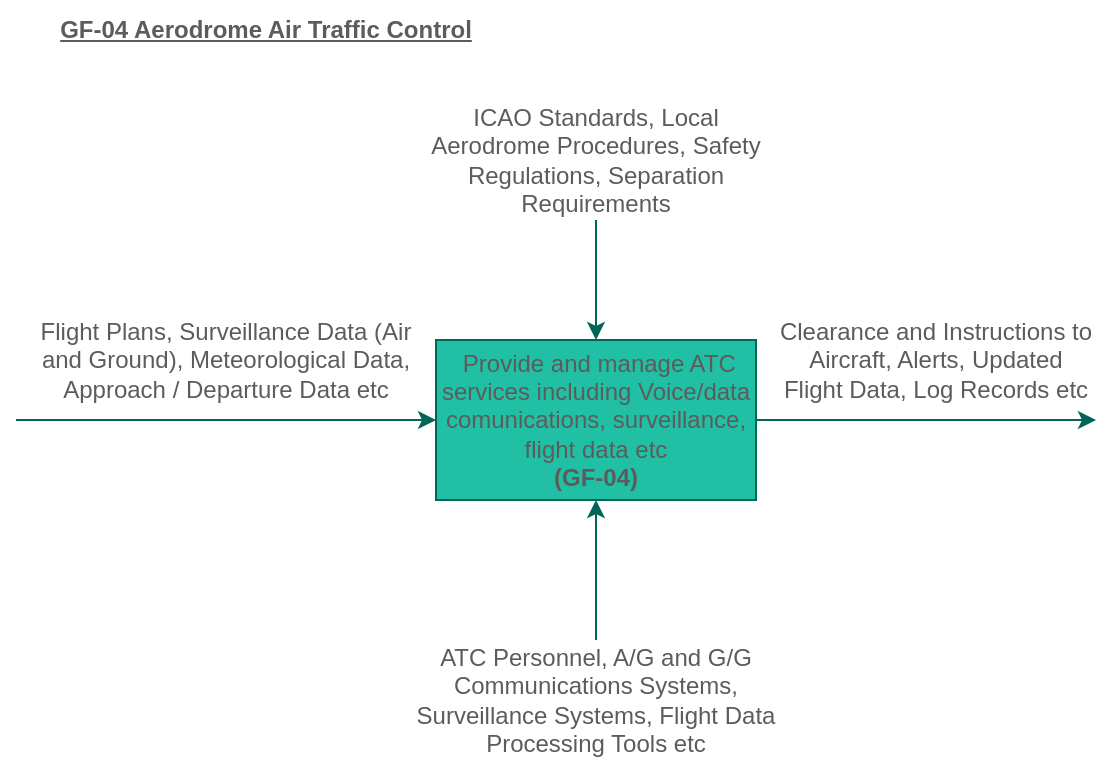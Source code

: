 <mxfile version="26.0.6" pages="4">
  <diagram name="A-0" id="6MFfiXwfo-oyCRf7mOeq">
    <mxGraphModel dx="1678" dy="921" grid="1" gridSize="10" guides="1" tooltips="1" connect="1" arrows="1" fold="1" page="1" pageScale="1" pageWidth="827" pageHeight="583" math="0" shadow="0">
      <root>
        <mxCell id="0" />
        <mxCell id="1" parent="0" />
        <mxCell id="bT9LUiyym5RduR45nTak-15" value="" style="group;labelBackgroundColor=none;fontColor=#5C5C5C;" vertex="1" connectable="0" parent="1">
          <mxGeometry x="30" y="110" width="540" height="290" as="geometry" />
        </mxCell>
        <mxCell id="bT9LUiyym5RduR45nTak-1" value="" style="group;labelBackgroundColor=none;fontColor=#5C5C5C;" vertex="1" connectable="0" parent="bT9LUiyym5RduR45nTak-15">
          <mxGeometry x="110" width="430" height="290" as="geometry" />
        </mxCell>
        <mxCell id="bT9LUiyym5RduR45nTak-2" value="&amp;nbsp;Provide and manage ATC services including Voice/data comunications, surveillance, flight data etc&lt;div&gt;&lt;b&gt;(GF-04)&lt;/b&gt;&lt;/div&gt;" style="rounded=0;whiteSpace=wrap;html=1;labelBackgroundColor=none;fillColor=#21C0A5;strokeColor=#006658;fontColor=#5C5C5C;" vertex="1" parent="bT9LUiyym5RduR45nTak-1">
          <mxGeometry x="100" y="80" width="160" height="80" as="geometry" />
        </mxCell>
        <mxCell id="bT9LUiyym5RduR45nTak-13" value="" style="edgeStyle=orthogonalEdgeStyle;rounded=0;orthogonalLoop=1;jettySize=auto;html=1;labelBackgroundColor=none;strokeColor=#006658;fontColor=default;" edge="1" parent="bT9LUiyym5RduR45nTak-1" source="bT9LUiyym5RduR45nTak-5" target="bT9LUiyym5RduR45nTak-2">
          <mxGeometry relative="1" as="geometry" />
        </mxCell>
        <mxCell id="bT9LUiyym5RduR45nTak-5" value="ATC Personnel, A/G and G/G Communications Systems, Surveillance Systems, Flight Data Processing Tools etc" style="text;html=1;align=center;verticalAlign=middle;whiteSpace=wrap;rounded=0;labelBackgroundColor=none;fontColor=#5C5C5C;" vertex="1" parent="bT9LUiyym5RduR45nTak-1">
          <mxGeometry x="80" y="230" width="200" height="60" as="geometry" />
        </mxCell>
        <mxCell id="bT9LUiyym5RduR45nTak-6" value="ICAO Standards, Local Aerodrome Procedures, Safety Regulations, Separation Requirements" style="text;html=1;align=center;verticalAlign=middle;whiteSpace=wrap;rounded=0;labelBackgroundColor=none;fontColor=#5C5C5C;" vertex="1" parent="bT9LUiyym5RduR45nTak-1">
          <mxGeometry x="90" y="-40" width="180" height="60" as="geometry" />
        </mxCell>
        <mxCell id="bT9LUiyym5RduR45nTak-14" value="" style="edgeStyle=orthogonalEdgeStyle;rounded=0;orthogonalLoop=1;jettySize=auto;html=1;labelBackgroundColor=none;strokeColor=#006658;fontColor=default;" edge="1" parent="bT9LUiyym5RduR45nTak-1" source="bT9LUiyym5RduR45nTak-6" target="bT9LUiyym5RduR45nTak-2">
          <mxGeometry relative="1" as="geometry" />
        </mxCell>
        <mxCell id="bT9LUiyym5RduR45nTak-8" value="Clearance and Instructions to Aircraft, Alerts, Updated Flight Data, Log Records etc" style="text;html=1;align=center;verticalAlign=middle;whiteSpace=wrap;rounded=0;labelBackgroundColor=none;fontColor=#5C5C5C;" vertex="1" parent="bT9LUiyym5RduR45nTak-1">
          <mxGeometry x="270" y="70" width="160" height="40" as="geometry" />
        </mxCell>
        <mxCell id="bT9LUiyym5RduR45nTak-7" value="Flight Plans, Surveillance Data (Air and Ground), Meteorological Data, Approach / Departure Data etc" style="text;html=1;align=center;verticalAlign=middle;whiteSpace=wrap;rounded=0;labelBackgroundColor=none;fontColor=#5C5C5C;" vertex="1" parent="bT9LUiyym5RduR45nTak-1">
          <mxGeometry x="-100" y="70" width="190" height="40" as="geometry" />
        </mxCell>
        <mxCell id="bT9LUiyym5RduR45nTak-10" value="" style="endArrow=classic;html=1;rounded=0;entryX=0;entryY=0.5;entryDx=0;entryDy=0;entryPerimeter=0;labelBackgroundColor=none;strokeColor=#006658;fontColor=default;" edge="1" parent="bT9LUiyym5RduR45nTak-15" target="bT9LUiyym5RduR45nTak-2">
          <mxGeometry width="50" height="50" relative="1" as="geometry">
            <mxPoint y="120" as="sourcePoint" />
            <mxPoint x="360" y="270" as="targetPoint" />
          </mxGeometry>
        </mxCell>
        <mxCell id="bT9LUiyym5RduR45nTak-11" value="" style="endArrow=classic;html=1;rounded=0;exitX=1;exitY=0.5;exitDx=0;exitDy=0;labelBackgroundColor=none;strokeColor=#006658;fontColor=default;" edge="1" parent="bT9LUiyym5RduR45nTak-15" source="bT9LUiyym5RduR45nTak-2">
          <mxGeometry width="50" height="50" relative="1" as="geometry">
            <mxPoint x="310" y="280" as="sourcePoint" />
            <mxPoint x="540" y="120" as="targetPoint" />
          </mxGeometry>
        </mxCell>
        <mxCell id="bT9LUiyym5RduR45nTak-24" value="GF-04 Aerodrome Air Traffic Control" style="text;html=1;align=center;verticalAlign=middle;whiteSpace=wrap;rounded=0;fontStyle=5;labelBackgroundColor=none;fontColor=#5C5C5C;" vertex="1" parent="1">
          <mxGeometry x="40" y="20" width="230" height="30" as="geometry" />
        </mxCell>
      </root>
    </mxGraphModel>
  </diagram>
  <diagram id="iDu25y5nmb2ikl4JObiz" name="A-1">
    <mxGraphModel dx="2037" dy="1119" grid="1" gridSize="10" guides="1" tooltips="1" connect="1" arrows="1" fold="1" page="1" pageScale="1" pageWidth="3300" pageHeight="2339" math="0" shadow="0">
      <root>
        <mxCell id="0" />
        <mxCell id="1" parent="0" />
        <mxCell id="KcJAImw3coBbb5JSBHg4-1" value="" style="group;" parent="1" vertex="1" connectable="0">
          <mxGeometry x="1620" y="450" width="540" height="290" as="geometry" />
        </mxCell>
        <mxCell id="KcJAImw3coBbb5JSBHg4-2" value="" style="group" parent="KcJAImw3coBbb5JSBHg4-1" vertex="1" connectable="0">
          <mxGeometry x="110" width="430" height="290" as="geometry" />
        </mxCell>
        <mxCell id="KcJAImw3coBbb5JSBHg4-3" value="&amp;nbsp;Provide Aerodrome A/G Control - Voice Communications&lt;div&gt;(GF-04-01)&lt;/div&gt;" style="rounded=0;whiteSpace=wrap;html=1;" parent="KcJAImw3coBbb5JSBHg4-2" vertex="1">
          <mxGeometry x="100" y="80" width="160" height="80" as="geometry" />
        </mxCell>
        <mxCell id="KcJAImw3coBbb5JSBHg4-12" value="" style="edgeStyle=orthogonalEdgeStyle;rounded=0;orthogonalLoop=1;jettySize=auto;html=1;strokeColor=#006658;fontColor=#5C5C5C;fillColor=#21C0A5;" parent="KcJAImw3coBbb5JSBHg4-2" source="KcJAImw3coBbb5JSBHg4-5" target="KcJAImw3coBbb5JSBHg4-3" edge="1">
          <mxGeometry relative="1" as="geometry" />
        </mxCell>
        <mxCell id="KcJAImw3coBbb5JSBHg4-5" value="A/G radio systems and controller headsets&lt;br&gt;Voice logging system&lt;br&gt;Controller workstations&lt;br&gt;Trained ATC personnel" style="text;html=1;align=center;verticalAlign=middle;whiteSpace=wrap;rounded=0;" parent="KcJAImw3coBbb5JSBHg4-2" vertex="1">
          <mxGeometry x="80" y="230" width="200" height="60" as="geometry" />
        </mxCell>
        <mxCell id="KcJAImw3coBbb5JSBHg4-6" value="Local Radio Procedures&lt;br&gt;Frequency Assignments&lt;br&gt;Safety Regulations" style="text;html=1;align=center;verticalAlign=middle;whiteSpace=wrap;rounded=0;" parent="KcJAImw3coBbb5JSBHg4-2" vertex="1">
          <mxGeometry x="90" y="-30" width="180" height="50" as="geometry" />
        </mxCell>
        <mxCell id="KcJAImw3coBbb5JSBHg4-7" value="" style="edgeStyle=orthogonalEdgeStyle;rounded=0;orthogonalLoop=1;jettySize=auto;html=1;strokeColor=#006658;align=center;verticalAlign=middle;fontFamily=Helvetica;fontSize=11;fontColor=#5C5C5C;labelBackgroundColor=default;endArrow=classic;fillColor=#21C0A5;" parent="KcJAImw3coBbb5JSBHg4-2" source="KcJAImw3coBbb5JSBHg4-6" target="KcJAImw3coBbb5JSBHg4-3" edge="1">
          <mxGeometry relative="1" as="geometry" />
        </mxCell>
        <mxCell id="KcJAImw3coBbb5JSBHg4-8" value="Voice instructions and clearance to aircraft&lt;br&gt;ATIS updates&lt;br&gt;Readbacks and confirmation" style="text;html=1;align=center;verticalAlign=middle;whiteSpace=wrap;rounded=0;" parent="KcJAImw3coBbb5JSBHg4-2" vertex="1">
          <mxGeometry x="260" y="65" width="160" height="40" as="geometry" />
        </mxCell>
        <mxCell id="KcJAImw3coBbb5JSBHg4-11" value="" style="endArrow=classic;html=1;rounded=0;exitX=1;exitY=0.5;exitDx=0;exitDy=0;strokeColor=#006658;fillColor=#21C0A5;align=center;verticalAlign=middle;fontFamily=Helvetica;fontSize=11;fontColor=#5C5C5C;labelBackgroundColor=default;edgeStyle=orthogonalEdgeStyle;" parent="KcJAImw3coBbb5JSBHg4-1" source="KcJAImw3coBbb5JSBHg4-3" edge="1">
          <mxGeometry width="50" height="50" relative="1" as="geometry">
            <mxPoint x="310" y="280" as="sourcePoint" />
            <mxPoint x="490" y="120" as="targetPoint" />
          </mxGeometry>
        </mxCell>
        <mxCell id="KcJAImw3coBbb5JSBHg4-14" value="" style="edgeStyle=orthogonalEdgeStyle;rounded=0;orthogonalLoop=1;jettySize=auto;html=1;strokeColor=#006658;fontColor=#5C5C5C;fillColor=#21C0A5;" parent="KcJAImw3coBbb5JSBHg4-1" target="KcJAImw3coBbb5JSBHg4-3" edge="1">
          <mxGeometry relative="1" as="geometry">
            <mxPoint x="80" y="120" as="sourcePoint" />
          </mxGeometry>
        </mxCell>
        <mxCell id="KcJAImw3coBbb5JSBHg4-9" value="Pilot Requests (calls from aircraft)&lt;br&gt;Meteorological updates (as needed)&lt;br&gt;ATIS content" style="text;html=1;align=center;verticalAlign=middle;whiteSpace=wrap;rounded=0;" parent="KcJAImw3coBbb5JSBHg4-1" vertex="1">
          <mxGeometry x="-23" y="75" width="210" height="50" as="geometry" />
        </mxCell>
        <mxCell id="KcJAImw3coBbb5JSBHg4-15" value="" style="group;" parent="1" vertex="1" connectable="0">
          <mxGeometry x="1040" y="490" width="590" height="290" as="geometry" />
        </mxCell>
        <mxCell id="KcJAImw3coBbb5JSBHg4-16" value="" style="group" parent="KcJAImw3coBbb5JSBHg4-15" vertex="1" connectable="0">
          <mxGeometry x="110" width="480" height="290" as="geometry" />
        </mxCell>
        <mxCell id="KcJAImw3coBbb5JSBHg4-17" value="Manage Aerodrome Flight Data&lt;br&gt;(GF-04-06)" style="rounded=0;whiteSpace=wrap;html=1;" parent="KcJAImw3coBbb5JSBHg4-16" vertex="1">
          <mxGeometry x="100" y="80" width="160" height="80" as="geometry" />
        </mxCell>
        <mxCell id="KcJAImw3coBbb5JSBHg4-18" value="" style="edgeStyle=orthogonalEdgeStyle;rounded=0;orthogonalLoop=1;jettySize=auto;html=1;strokeColor=#006658;fontColor=#5C5C5C;fillColor=#21C0A5;" parent="KcJAImw3coBbb5JSBHg4-16" source="KcJAImw3coBbb5JSBHg4-19" target="KcJAImw3coBbb5JSBHg4-17" edge="1">
          <mxGeometry relative="1" as="geometry" />
        </mxCell>
        <mxCell id="KcJAImw3coBbb5JSBHg4-19" value="Flight Data Processing System&lt;div&gt;Controller Displays&lt;/div&gt;&lt;div&gt;Personnel updating and cross-checking data&lt;/div&gt;" style="text;html=1;align=center;verticalAlign=middle;whiteSpace=wrap;rounded=0;" parent="KcJAImw3coBbb5JSBHg4-16" vertex="1">
          <mxGeometry x="80" y="230" width="200" height="60" as="geometry" />
        </mxCell>
        <mxCell id="KcJAImw3coBbb5JSBHg4-20" value="Flight data handling procedures&lt;br&gt;Local SOPs" style="text;html=1;align=center;verticalAlign=middle;whiteSpace=wrap;rounded=0;" parent="KcJAImw3coBbb5JSBHg4-16" vertex="1">
          <mxGeometry x="90" y="-30" width="180" height="50" as="geometry" />
        </mxCell>
        <mxCell id="KcJAImw3coBbb5JSBHg4-21" value="" style="edgeStyle=orthogonalEdgeStyle;rounded=0;orthogonalLoop=1;jettySize=auto;html=1;strokeColor=#006658;align=center;verticalAlign=middle;fontFamily=Helvetica;fontSize=11;fontColor=#5C5C5C;labelBackgroundColor=default;endArrow=classic;fillColor=#21C0A5;" parent="KcJAImw3coBbb5JSBHg4-16" source="KcJAImw3coBbb5JSBHg4-20" target="KcJAImw3coBbb5JSBHg4-17" edge="1">
          <mxGeometry relative="1" as="geometry" />
        </mxCell>
        <mxCell id="KcJAImw3coBbb5JSBHg4-22" value="Updated Flight strips for controllers" style="text;html=1;align=center;verticalAlign=middle;whiteSpace=wrap;rounded=0;" parent="KcJAImw3coBbb5JSBHg4-16" vertex="1">
          <mxGeometry x="270" y="111" width="210" height="40" as="geometry" />
        </mxCell>
        <mxCell id="KcJAImw3coBbb5JSBHg4-24" value="" style="endArrow=classic;html=1;rounded=0;exitX=1;exitY=0.5;exitDx=0;exitDy=0;strokeColor=#006658;align=center;verticalAlign=middle;fontFamily=Helvetica;fontSize=11;fontColor=#5C5C5C;labelBackgroundColor=default;edgeStyle=orthogonalEdgeStyle;fillColor=#21C0A5;" parent="KcJAImw3coBbb5JSBHg4-15" source="KcJAImw3coBbb5JSBHg4-17" edge="1">
          <mxGeometry width="50" height="50" relative="1" as="geometry">
            <mxPoint x="310" y="280" as="sourcePoint" />
            <mxPoint x="540" y="120" as="targetPoint" />
          </mxGeometry>
        </mxCell>
        <mxCell id="KcJAImw3coBbb5JSBHg4-25" value="" style="edgeStyle=orthogonalEdgeStyle;rounded=0;orthogonalLoop=1;jettySize=auto;html=1;strokeColor=#006658;fontColor=#5C5C5C;fillColor=#21C0A5;" parent="KcJAImw3coBbb5JSBHg4-15" target="KcJAImw3coBbb5JSBHg4-17" edge="1">
          <mxGeometry relative="1" as="geometry">
            <mxPoint x="80" y="120" as="sourcePoint" />
          </mxGeometry>
        </mxCell>
        <mxCell id="KcJAImw3coBbb5JSBHg4-23" value="Flight Plans&lt;br&gt;Approach / Departure information from external approach units" style="text;html=1;align=center;verticalAlign=middle;whiteSpace=wrap;rounded=0;" parent="KcJAImw3coBbb5JSBHg4-15" vertex="1">
          <mxGeometry x="-40" y="50" width="210" height="77" as="geometry" />
        </mxCell>
        <mxCell id="KcJAImw3coBbb5JSBHg4-26" value="" style="endArrow=classic;html=1;rounded=0;strokeColor=#006658;fontColor=#5C5C5C;fillColor=#21C0A5;entryX=0;entryY=0.75;entryDx=0;entryDy=0;exitX=1;exitY=0.25;exitDx=0;exitDy=0;align=center;verticalAlign=middle;fontFamily=Helvetica;fontSize=11;labelBackgroundColor=default;edgeStyle=orthogonalEdgeStyle;" parent="1" source="KcJAImw3coBbb5JSBHg4-17" target="KcJAImw3coBbb5JSBHg4-3" edge="1">
          <mxGeometry width="50" height="50" relative="1" as="geometry">
            <mxPoint x="1190" y="750" as="sourcePoint" />
            <mxPoint x="950" y="480" as="targetPoint" />
          </mxGeometry>
        </mxCell>
        <mxCell id="KcJAImw3coBbb5JSBHg4-27" value="Flight Data" style="edgeLabel;html=1;align=center;verticalAlign=middle;resizable=0;points=[];strokeColor=#006658;fontColor=#5C5C5C;fillColor=#21C0A5;fontSize=11;rounded=0;fontFamily=Helvetica;labelBackgroundColor=default;" parent="KcJAImw3coBbb5JSBHg4-26" vertex="1" connectable="0">
          <mxGeometry x="0.009" y="-1" relative="1" as="geometry">
            <mxPoint x="48" y="-1" as="offset" />
          </mxGeometry>
        </mxCell>
        <mxCell id="KcJAImw3coBbb5JSBHg4-28" value="" style="group;" parent="1" vertex="1" connectable="0">
          <mxGeometry x="1630" y="100" width="540" height="290" as="geometry" />
        </mxCell>
        <mxCell id="KcJAImw3coBbb5JSBHg4-29" value="" style="group" parent="KcJAImw3coBbb5JSBHg4-28" vertex="1" connectable="0">
          <mxGeometry x="110" width="430" height="290" as="geometry" />
        </mxCell>
        <mxCell id="KcJAImw3coBbb5JSBHg4-30" value="&amp;nbsp;Provide Aerodrome G/G Control - Voice Communications&lt;div&gt;(GF-04-02)&lt;/div&gt;" style="rounded=0;whiteSpace=wrap;html=1;" parent="KcJAImw3coBbb5JSBHg4-29" vertex="1">
          <mxGeometry x="100" y="80" width="160" height="80" as="geometry" />
        </mxCell>
        <mxCell id="KcJAImw3coBbb5JSBHg4-31" value="" style="edgeStyle=orthogonalEdgeStyle;rounded=0;orthogonalLoop=1;jettySize=auto;html=1;strokeColor=#006658;fontColor=#5C5C5C;fillColor=#21C0A5;" parent="KcJAImw3coBbb5JSBHg4-29" target="KcJAImw3coBbb5JSBHg4-30" edge="1">
          <mxGeometry relative="1" as="geometry">
            <mxPoint x="180" y="230" as="sourcePoint" />
          </mxGeometry>
        </mxCell>
        <mxCell id="KcJAImw3coBbb5JSBHg4-32" value="G/G radio or phone lines&lt;br&gt;Inter-facility network&lt;br&gt;Controller workstations&lt;br&gt;Trained ATC personnel&lt;br&gt;Voice logging system" style="text;html=1;align=center;verticalAlign=middle;whiteSpace=wrap;rounded=0;" parent="KcJAImw3coBbb5JSBHg4-29" vertex="1">
          <mxGeometry x="80" y="230" width="200" height="60" as="geometry" />
        </mxCell>
        <mxCell id="KcJAImw3coBbb5JSBHg4-33" value="Inter-facility coordination procedures&lt;br&gt;Standard phraseology and safety rules" style="text;html=1;align=center;verticalAlign=middle;whiteSpace=wrap;rounded=0;" parent="KcJAImw3coBbb5JSBHg4-29" vertex="1">
          <mxGeometry x="75" y="-30" width="210" height="50" as="geometry" />
        </mxCell>
        <mxCell id="KcJAImw3coBbb5JSBHg4-34" value="" style="edgeStyle=orthogonalEdgeStyle;rounded=0;orthogonalLoop=1;jettySize=auto;html=1;strokeColor=#006658;align=center;verticalAlign=middle;fontFamily=Helvetica;fontSize=11;fontColor=#5C5C5C;labelBackgroundColor=default;endArrow=classic;fillColor=#21C0A5;" parent="KcJAImw3coBbb5JSBHg4-29" source="KcJAImw3coBbb5JSBHg4-33" target="KcJAImw3coBbb5JSBHg4-30" edge="1">
          <mxGeometry relative="1" as="geometry" />
        </mxCell>
        <mxCell id="KcJAImw3coBbb5JSBHg4-35" value="Voice instructions/updates to ground operators or other ATC Facilities&lt;br&gt;Voice Communication Logs" style="text;html=1;align=center;verticalAlign=middle;whiteSpace=wrap;rounded=0;" parent="KcJAImw3coBbb5JSBHg4-29" vertex="1">
          <mxGeometry x="270" y="70" width="160" height="40" as="geometry" />
        </mxCell>
        <mxCell id="KcJAImw3coBbb5JSBHg4-37" value="" style="endArrow=classic;html=1;rounded=0;exitX=1;exitY=0.5;exitDx=0;exitDy=0;strokeColor=#006658;align=center;verticalAlign=middle;fontFamily=Helvetica;fontSize=11;fontColor=#5C5C5C;labelBackgroundColor=default;edgeStyle=orthogonalEdgeStyle;fillColor=#21C0A5;" parent="KcJAImw3coBbb5JSBHg4-28" source="KcJAImw3coBbb5JSBHg4-30" edge="1">
          <mxGeometry width="50" height="50" relative="1" as="geometry">
            <mxPoint x="310" y="280" as="sourcePoint" />
            <mxPoint x="540" y="120" as="targetPoint" />
          </mxGeometry>
        </mxCell>
        <mxCell id="KcJAImw3coBbb5JSBHg4-38" value="" style="edgeStyle=orthogonalEdgeStyle;rounded=0;orthogonalLoop=1;jettySize=auto;html=1;strokeColor=#006658;fontColor=#5C5C5C;fillColor=#21C0A5;" parent="KcJAImw3coBbb5JSBHg4-28" target="KcJAImw3coBbb5JSBHg4-30" edge="1">
          <mxGeometry relative="1" as="geometry">
            <mxPoint x="80" y="120" as="sourcePoint" />
          </mxGeometry>
        </mxCell>
        <mxCell id="KcJAImw3coBbb5JSBHg4-36" value="Coordination requests from other ATC units (Approach, Tower, Ground Ops)" style="text;html=1;align=center;verticalAlign=middle;whiteSpace=wrap;rounded=0;" parent="KcJAImw3coBbb5JSBHg4-28" vertex="1">
          <mxGeometry x="-26" y="70" width="210" height="60" as="geometry" />
        </mxCell>
        <mxCell id="KcJAImw3coBbb5JSBHg4-39" value="" style="endArrow=classic;html=1;rounded=0;strokeColor=#006658;fontColor=#5C5C5C;fillColor=#21C0A5;entryX=0;entryY=0.75;entryDx=0;entryDy=0;exitX=1;exitY=0.25;exitDx=0;exitDy=0;align=center;verticalAlign=middle;fontFamily=Helvetica;fontSize=11;labelBackgroundColor=default;edgeStyle=orthogonalEdgeStyle;" parent="1" source="KcJAImw3coBbb5JSBHg4-17" target="KcJAImw3coBbb5JSBHg4-30" edge="1">
          <mxGeometry width="50" height="50" relative="1" as="geometry">
            <mxPoint x="1100" y="775" as="sourcePoint" />
            <mxPoint x="1770" y="460" as="targetPoint" />
            <Array as="points">
              <mxPoint x="1590" y="590" />
              <mxPoint x="1590" y="240" />
            </Array>
          </mxGeometry>
        </mxCell>
        <mxCell id="KcJAImw3coBbb5JSBHg4-40" value="Flight Data" style="edgeLabel;html=1;align=center;verticalAlign=middle;resizable=0;points=[];strokeColor=#006658;fontColor=#5C5C5C;fillColor=#21C0A5;fontSize=11;rounded=0;fontFamily=Helvetica;labelBackgroundColor=default;" parent="KcJAImw3coBbb5JSBHg4-39" vertex="1" connectable="0">
          <mxGeometry x="0.009" y="-1" relative="1" as="geometry">
            <mxPoint x="-17" y="16" as="offset" />
          </mxGeometry>
        </mxCell>
        <mxCell id="KcJAImw3coBbb5JSBHg4-41" value="" style="group;" parent="1" vertex="1" connectable="0">
          <mxGeometry x="1250" y="880" width="540" height="290" as="geometry" />
        </mxCell>
        <mxCell id="KcJAImw3coBbb5JSBHg4-42" value="" style="group" parent="KcJAImw3coBbb5JSBHg4-41" vertex="1" connectable="0">
          <mxGeometry x="110" width="430" height="290" as="geometry" />
        </mxCell>
        <mxCell id="KcJAImw3coBbb5JSBHg4-43" value="Provide Aerodrome Control Data Communications&lt;br&gt;(GF-04-03)" style="rounded=0;whiteSpace=wrap;html=1;" parent="KcJAImw3coBbb5JSBHg4-42" vertex="1">
          <mxGeometry x="100" y="80" width="160" height="80" as="geometry" />
        </mxCell>
        <mxCell id="KcJAImw3coBbb5JSBHg4-44" value="" style="edgeStyle=orthogonalEdgeStyle;rounded=0;orthogonalLoop=1;jettySize=auto;html=1;strokeColor=#006658;fontColor=#5C5C5C;fillColor=#21C0A5;" parent="KcJAImw3coBbb5JSBHg4-42" target="KcJAImw3coBbb5JSBHg4-43" edge="1">
          <mxGeometry relative="1" as="geometry">
            <mxPoint x="180" y="190" as="sourcePoint" />
          </mxGeometry>
        </mxCell>
        <mxCell id="KcJAImw3coBbb5JSBHg4-45" value="Data communication system&lt;br&gt;Controller workstations&lt;br&gt;Software" style="text;html=1;align=center;verticalAlign=middle;whiteSpace=wrap;rounded=0;" parent="KcJAImw3coBbb5JSBHg4-42" vertex="1">
          <mxGeometry x="80" y="184" width="200" height="60" as="geometry" />
        </mxCell>
        <mxCell id="KcJAImw3coBbb5JSBHg4-46" value="Data communication standards&lt;br&gt;Local Procedures" style="text;html=1;align=center;verticalAlign=middle;whiteSpace=wrap;rounded=0;" parent="KcJAImw3coBbb5JSBHg4-42" vertex="1">
          <mxGeometry x="90" y="-30" width="180" height="50" as="geometry" />
        </mxCell>
        <mxCell id="KcJAImw3coBbb5JSBHg4-47" value="" style="edgeStyle=orthogonalEdgeStyle;rounded=0;orthogonalLoop=1;jettySize=auto;html=1;strokeColor=#006658;align=center;verticalAlign=middle;fontFamily=Helvetica;fontSize=11;fontColor=#5C5C5C;labelBackgroundColor=default;endArrow=classic;fillColor=#21C0A5;" parent="KcJAImw3coBbb5JSBHg4-42" source="KcJAImw3coBbb5JSBHg4-46" target="KcJAImw3coBbb5JSBHg4-43" edge="1">
          <mxGeometry relative="1" as="geometry" />
        </mxCell>
        <mxCell id="KcJAImw3coBbb5JSBHg4-48" value="Digital messages to aircraft or other facilities" style="text;html=1;align=center;verticalAlign=middle;whiteSpace=wrap;rounded=0;" parent="KcJAImw3coBbb5JSBHg4-42" vertex="1">
          <mxGeometry x="270" y="117" width="160" height="40" as="geometry" />
        </mxCell>
        <mxCell id="KcJAImw3coBbb5JSBHg4-49" value="Approach/departure messages from external units" style="text;html=1;align=center;verticalAlign=middle;whiteSpace=wrap;rounded=0;" parent="KcJAImw3coBbb5JSBHg4-42" vertex="1">
          <mxGeometry x="-117" y="75" width="167" height="47" as="geometry" />
        </mxCell>
        <mxCell id="KcJAImw3coBbb5JSBHg4-50" value="" style="endArrow=classic;html=1;rounded=0;exitX=1;exitY=0.5;exitDx=0;exitDy=0;strokeColor=#006658;align=center;verticalAlign=middle;fontFamily=Helvetica;fontSize=11;fontColor=#5C5C5C;labelBackgroundColor=default;edgeStyle=orthogonalEdgeStyle;fillColor=#21C0A5;" parent="KcJAImw3coBbb5JSBHg4-41" source="KcJAImw3coBbb5JSBHg4-43" edge="1">
          <mxGeometry width="50" height="50" relative="1" as="geometry">
            <mxPoint x="310" y="280" as="sourcePoint" />
            <mxPoint x="540" y="120" as="targetPoint" />
          </mxGeometry>
        </mxCell>
        <mxCell id="KcJAImw3coBbb5JSBHg4-51" value="" style="edgeStyle=orthogonalEdgeStyle;rounded=0;orthogonalLoop=1;jettySize=auto;html=1;strokeColor=#006658;fontColor=#5C5C5C;fillColor=#21C0A5;" parent="KcJAImw3coBbb5JSBHg4-41" target="KcJAImw3coBbb5JSBHg4-43" edge="1">
          <mxGeometry relative="1" as="geometry">
            <mxPoint x="80" y="120" as="sourcePoint" />
          </mxGeometry>
        </mxCell>
        <mxCell id="KcJAImw3coBbb5JSBHg4-52" value="" style="endArrow=classic;html=1;rounded=0;strokeColor=#006658;fontColor=#5C5C5C;fillColor=#21C0A5;entryX=0;entryY=0.25;entryDx=0;entryDy=0;exitX=1;exitY=0.75;exitDx=0;exitDy=0;align=center;verticalAlign=middle;fontFamily=Helvetica;fontSize=11;labelBackgroundColor=default;edgeStyle=orthogonalEdgeStyle;" parent="1" source="KcJAImw3coBbb5JSBHg4-17" target="KcJAImw3coBbb5JSBHg4-43" edge="1">
          <mxGeometry width="50" height="50" relative="1" as="geometry">
            <mxPoint x="1100" y="775" as="sourcePoint" />
            <mxPoint x="1968" y="440" as="targetPoint" />
            <Array as="points">
              <mxPoint x="1420" y="630" />
              <mxPoint x="1420" y="980" />
            </Array>
          </mxGeometry>
        </mxCell>
        <mxCell id="KcJAImw3coBbb5JSBHg4-53" value="Flight Data" style="edgeLabel;html=1;align=center;verticalAlign=middle;resizable=0;points=[];strokeColor=#006658;fontColor=#5C5C5C;fillColor=#21C0A5;fontSize=11;rounded=0;fontFamily=Helvetica;labelBackgroundColor=default;" parent="KcJAImw3coBbb5JSBHg4-52" vertex="1" connectable="0">
          <mxGeometry x="0.009" y="-1" relative="1" as="geometry">
            <mxPoint x="-10" y="-14" as="offset" />
          </mxGeometry>
        </mxCell>
        <mxCell id="KcJAImw3coBbb5JSBHg4-56" value="" style="group;" parent="1" vertex="1" connectable="0">
          <mxGeometry x="640" y="810" width="540" height="290" as="geometry" />
        </mxCell>
        <mxCell id="KcJAImw3coBbb5JSBHg4-57" value="" style="group" parent="KcJAImw3coBbb5JSBHg4-56" vertex="1" connectable="0">
          <mxGeometry x="110" width="430" height="290" as="geometry" />
        </mxCell>
        <mxCell id="KcJAImw3coBbb5JSBHg4-58" value="Manage Aerodrome Air Surveillance Data&lt;br&gt;(GF-04-04)" style="rounded=0;whiteSpace=wrap;html=1;" parent="KcJAImw3coBbb5JSBHg4-57" vertex="1">
          <mxGeometry x="100" y="80" width="160" height="80" as="geometry" />
        </mxCell>
        <mxCell id="KcJAImw3coBbb5JSBHg4-59" value="" style="edgeStyle=orthogonalEdgeStyle;rounded=0;orthogonalLoop=1;jettySize=auto;html=1;strokeColor=#006658;fontColor=#5C5C5C;fillColor=#21C0A5;" parent="KcJAImw3coBbb5JSBHg4-57" source="KcJAImw3coBbb5JSBHg4-60" target="KcJAImw3coBbb5JSBHg4-58" edge="1">
          <mxGeometry relative="1" as="geometry" />
        </mxCell>
        <mxCell id="KcJAImw3coBbb5JSBHg4-60" value="Surveillance displays, trackers&lt;br&gt;ADS-B ground stations&lt;br&gt;Controller workstations" style="text;html=1;align=center;verticalAlign=middle;whiteSpace=wrap;rounded=0;" parent="KcJAImw3coBbb5JSBHg4-57" vertex="1">
          <mxGeometry x="80" y="230" width="200" height="60" as="geometry" />
        </mxCell>
        <mxCell id="KcJAImw3coBbb5JSBHg4-61" value="Local radar coverage constraints&lt;br&gt;Separation requirements&lt;br&gt;Safety Rules" style="text;html=1;align=center;verticalAlign=middle;whiteSpace=wrap;rounded=0;" parent="KcJAImw3coBbb5JSBHg4-57" vertex="1">
          <mxGeometry x="75" y="-30" width="210" height="50" as="geometry" />
        </mxCell>
        <mxCell id="KcJAImw3coBbb5JSBHg4-62" value="" style="edgeStyle=orthogonalEdgeStyle;rounded=0;orthogonalLoop=1;jettySize=auto;html=1;strokeColor=#006658;align=center;verticalAlign=middle;fontFamily=Helvetica;fontSize=11;fontColor=#5C5C5C;labelBackgroundColor=default;endArrow=classic;fillColor=#21C0A5;" parent="KcJAImw3coBbb5JSBHg4-57" source="KcJAImw3coBbb5JSBHg4-61" target="KcJAImw3coBbb5JSBHg4-58" edge="1">
          <mxGeometry relative="1" as="geometry" />
        </mxCell>
        <mxCell id="KcJAImw3coBbb5JSBHg4-65" value="" style="edgeStyle=orthogonalEdgeStyle;rounded=0;orthogonalLoop=1;jettySize=auto;html=1;strokeColor=#006658;fontColor=#5C5C5C;fillColor=#21C0A5;" parent="KcJAImw3coBbb5JSBHg4-56" target="KcJAImw3coBbb5JSBHg4-58" edge="1">
          <mxGeometry relative="1" as="geometry">
            <mxPoint x="80" y="120" as="sourcePoint" />
          </mxGeometry>
        </mxCell>
        <mxCell id="KcJAImw3coBbb5JSBHg4-66" value="Radar feeds (Primary and Secondary)&lt;br&gt;Broadcast (ADS-B) data&lt;br&gt;System track data from ATM system" style="text;html=1;align=center;verticalAlign=middle;whiteSpace=wrap;rounded=0;" parent="KcJAImw3coBbb5JSBHg4-56" vertex="1">
          <mxGeometry x="-10" y="70" width="210" height="60" as="geometry" />
        </mxCell>
        <mxCell id="KcJAImw3coBbb5JSBHg4-64" value="" style="endArrow=classic;html=1;rounded=0;exitX=1;exitY=0.5;exitDx=0;exitDy=0;entryX=0;entryY=0.75;entryDx=0;entryDy=0;strokeColor=#006658;align=center;verticalAlign=middle;fontFamily=Helvetica;fontSize=11;fontColor=#5C5C5C;labelBackgroundColor=default;edgeStyle=orthogonalEdgeStyle;fillColor=#21C0A5;" parent="1" source="KcJAImw3coBbb5JSBHg4-58" target="KcJAImw3coBbb5JSBHg4-17" edge="1">
          <mxGeometry width="50" height="50" relative="1" as="geometry">
            <mxPoint x="940" y="500" as="sourcePoint" />
            <mxPoint x="1170" y="340" as="targetPoint" />
          </mxGeometry>
        </mxCell>
        <mxCell id="KcJAImw3coBbb5JSBHg4-67" value="Track Data" style="edgeLabel;html=1;align=center;verticalAlign=middle;resizable=0;points=[];strokeColor=#006658;fontColor=#5C5C5C;fillColor=#21C0A5;rounded=0;fontFamily=Helvetica;fontSize=11;labelBackgroundColor=default;" parent="KcJAImw3coBbb5JSBHg4-64" vertex="1" connectable="0">
          <mxGeometry x="0.103" y="5" relative="1" as="geometry">
            <mxPoint as="offset" />
          </mxGeometry>
        </mxCell>
        <mxCell id="etPkwMSOkK_ckMGv--gX-1" value="" style="endArrow=classic;html=1;rounded=0;strokeColor=#006658;align=center;verticalAlign=middle;fontFamily=Helvetica;fontSize=11;fontColor=#5C5C5C;labelBackgroundColor=default;edgeStyle=orthogonalEdgeStyle;fillColor=#21C0A5;entryX=0;entryY=0.75;entryDx=0;entryDy=0;exitX=1;exitY=0.75;exitDx=0;exitDy=0;" parent="1" source="KcJAImw3coBbb5JSBHg4-43" target="KcJAImw3coBbb5JSBHg4-17" edge="1">
          <mxGeometry width="50" height="50" relative="1" as="geometry">
            <mxPoint x="1310" y="1080" as="sourcePoint" />
            <mxPoint x="1360" y="1030" as="targetPoint" />
            <Array as="points">
              <mxPoint x="1640" y="1020" />
              <mxPoint x="1640" y="1140" />
              <mxPoint x="1170" y="1140" />
              <mxPoint x="1170" y="630" />
            </Array>
          </mxGeometry>
        </mxCell>
        <mxCell id="etPkwMSOkK_ckMGv--gX-2" value="Updated Flight Data" style="edgeLabel;html=1;align=center;verticalAlign=middle;resizable=0;points=[];strokeColor=#006658;fontFamily=Helvetica;fontSize=11;fontColor=#5C5C5C;labelBackgroundColor=default;fillColor=#21C0A5;" parent="etPkwMSOkK_ckMGv--gX-1" vertex="1" connectable="0">
          <mxGeometry x="0.384" y="-2" relative="1" as="geometry">
            <mxPoint x="98" y="220" as="offset" />
          </mxGeometry>
        </mxCell>
        <mxCell id="etPkwMSOkK_ckMGv--gX-3" value="" style="group;" parent="1" vertex="1" connectable="0">
          <mxGeometry x="680" y="110" width="540" height="290" as="geometry" />
        </mxCell>
        <mxCell id="etPkwMSOkK_ckMGv--gX-4" value="" style="group" parent="etPkwMSOkK_ckMGv--gX-3" vertex="1" connectable="0">
          <mxGeometry x="110" width="430" height="290" as="geometry" />
        </mxCell>
        <mxCell id="etPkwMSOkK_ckMGv--gX-5" value="Aerodrome Tactical Flow Management&lt;br&gt;(GF-04-10)" style="rounded=0;whiteSpace=wrap;html=1;" parent="etPkwMSOkK_ckMGv--gX-4" vertex="1">
          <mxGeometry x="100" y="80" width="160" height="80" as="geometry" />
        </mxCell>
        <mxCell id="etPkwMSOkK_ckMGv--gX-6" value="" style="edgeStyle=orthogonalEdgeStyle;rounded=0;orthogonalLoop=1;jettySize=auto;html=1;strokeColor=#006658;fontColor=#5C5C5C;fillColor=#21C0A5;" parent="etPkwMSOkK_ckMGv--gX-4" source="etPkwMSOkK_ckMGv--gX-7" target="etPkwMSOkK_ckMGv--gX-5" edge="1">
          <mxGeometry relative="1" as="geometry" />
        </mxCell>
        <mxCell id="etPkwMSOkK_ckMGv--gX-7" value="Flow Management system&lt;div&gt;Controller Workstation&lt;/div&gt;" style="text;html=1;align=center;verticalAlign=middle;whiteSpace=wrap;rounded=0;" parent="etPkwMSOkK_ckMGv--gX-4" vertex="1">
          <mxGeometry x="80" y="230" width="200" height="40" as="geometry" />
        </mxCell>
        <mxCell id="etPkwMSOkK_ckMGv--gX-8" value="Flow management procedures&lt;br&gt;Local sequencing rules" style="text;html=1;align=center;verticalAlign=middle;whiteSpace=wrap;rounded=0;" parent="etPkwMSOkK_ckMGv--gX-4" vertex="1">
          <mxGeometry x="75" y="-30" width="210" height="50" as="geometry" />
        </mxCell>
        <mxCell id="etPkwMSOkK_ckMGv--gX-9" value="" style="edgeStyle=orthogonalEdgeStyle;rounded=0;orthogonalLoop=1;jettySize=auto;html=1;strokeColor=#006658;align=center;verticalAlign=middle;fontFamily=Helvetica;fontSize=11;fontColor=#5C5C5C;labelBackgroundColor=default;endArrow=classic;fillColor=#21C0A5;" parent="etPkwMSOkK_ckMGv--gX-4" source="etPkwMSOkK_ckMGv--gX-8" target="etPkwMSOkK_ckMGv--gX-5" edge="1">
          <mxGeometry relative="1" as="geometry" />
        </mxCell>
        <mxCell id="etPkwMSOkK_ckMGv--gX-11" value="Arrival/Departure Schedules&lt;br&gt;Approach Data&lt;br&gt;Runway availability" style="text;html=1;align=center;verticalAlign=middle;whiteSpace=wrap;rounded=0;" parent="etPkwMSOkK_ckMGv--gX-4" vertex="1">
          <mxGeometry x="-100" y="70" width="210" height="50" as="geometry" />
        </mxCell>
        <mxCell id="etPkwMSOkK_ckMGv--gX-30" value="" style="endArrow=classic;html=1;rounded=0;strokeColor=#006658;align=center;verticalAlign=middle;fontFamily=Helvetica;fontSize=11;fontColor=#5C5C5C;labelBackgroundColor=default;edgeStyle=orthogonalEdgeStyle;fillColor=#21C0A5;entryX=0.02;entryY=0.622;entryDx=0;entryDy=0;entryPerimeter=0;" parent="etPkwMSOkK_ckMGv--gX-4" edge="1">
          <mxGeometry width="50" height="50" relative="1" as="geometry">
            <mxPoint x="-63.2" y="120.25" as="sourcePoint" />
            <mxPoint x="100.0" y="120.01" as="targetPoint" />
          </mxGeometry>
        </mxCell>
        <mxCell id="etPkwMSOkK_ckMGv--gX-12" value="" style="endArrow=classic;html=1;rounded=0;strokeColor=#006658;align=center;verticalAlign=middle;fontFamily=Helvetica;fontSize=11;fontColor=#5C5C5C;labelBackgroundColor=default;edgeStyle=orthogonalEdgeStyle;fillColor=#21C0A5;exitX=1;exitY=0.75;exitDx=0;exitDy=0;entryX=0;entryY=0.25;entryDx=0;entryDy=0;" parent="1" source="etPkwMSOkK_ckMGv--gX-5" target="KcJAImw3coBbb5JSBHg4-17" edge="1">
          <mxGeometry width="50" height="50" relative="1" as="geometry">
            <mxPoint x="1210" y="650" as="sourcePoint" />
            <mxPoint x="1230" y="590" as="targetPoint" />
            <Array as="points">
              <mxPoint x="1220" y="250" />
              <mxPoint x="1220" y="590" />
            </Array>
          </mxGeometry>
        </mxCell>
        <mxCell id="etPkwMSOkK_ckMGv--gX-13" value="Updated Flight Data" style="edgeLabel;html=1;align=center;verticalAlign=middle;resizable=0;points=[];strokeColor=#006658;fontFamily=Helvetica;fontSize=11;fontColor=#5C5C5C;labelBackgroundColor=default;fillColor=#21C0A5;" parent="etPkwMSOkK_ckMGv--gX-12" vertex="1" connectable="0">
          <mxGeometry x="0.104" y="-4" relative="1" as="geometry">
            <mxPoint y="-1" as="offset" />
          </mxGeometry>
        </mxCell>
        <mxCell id="etPkwMSOkK_ckMGv--gX-14" value="" style="endArrow=classic;html=1;rounded=0;strokeColor=#006658;align=center;verticalAlign=middle;fontFamily=Helvetica;fontSize=11;fontColor=#5C5C5C;labelBackgroundColor=default;edgeStyle=orthogonalEdgeStyle;fillColor=#21C0A5;exitX=1;exitY=0.375;exitDx=0;exitDy=0;exitPerimeter=0;entryX=0;entryY=0.25;entryDx=0;entryDy=0;" parent="1" source="etPkwMSOkK_ckMGv--gX-5" target="KcJAImw3coBbb5JSBHg4-30" edge="1">
          <mxGeometry width="50" height="50" relative="1" as="geometry">
            <mxPoint x="1060" y="260" as="sourcePoint" />
            <mxPoint x="1840" y="210" as="targetPoint" />
            <Array as="points">
              <mxPoint x="1050" y="230" />
              <mxPoint x="1350" y="230" />
              <mxPoint x="1350" y="170" />
              <mxPoint x="1820" y="170" />
              <mxPoint x="1820" y="200" />
            </Array>
          </mxGeometry>
        </mxCell>
        <mxCell id="etPkwMSOkK_ckMGv--gX-15" value="Sequence Instructions" style="edgeLabel;html=1;align=center;verticalAlign=middle;resizable=0;points=[];strokeColor=#006658;fontFamily=Helvetica;fontSize=11;fontColor=#5C5C5C;labelBackgroundColor=default;fillColor=#21C0A5;" parent="etPkwMSOkK_ckMGv--gX-14" vertex="1" connectable="0">
          <mxGeometry x="0.104" y="-4" relative="1" as="geometry">
            <mxPoint y="-3" as="offset" />
          </mxGeometry>
        </mxCell>
        <mxCell id="etPkwMSOkK_ckMGv--gX-16" value="" style="endArrow=classic;html=1;rounded=0;strokeColor=#006658;align=center;verticalAlign=middle;fontFamily=Helvetica;fontSize=11;fontColor=#5C5C5C;labelBackgroundColor=default;edgeStyle=orthogonalEdgeStyle;fillColor=#21C0A5;exitX=1;exitY=0.375;exitDx=0;exitDy=0;entryX=0;entryY=0.25;entryDx=0;entryDy=0;exitPerimeter=0;" parent="1" target="KcJAImw3coBbb5JSBHg4-3" edge="1">
          <mxGeometry width="50" height="50" relative="1" as="geometry">
            <mxPoint x="1060" y="230" as="sourcePoint" />
            <mxPoint x="1860" y="210" as="targetPoint" />
            <Array as="points">
              <mxPoint x="1350" y="230" />
              <mxPoint x="1350" y="310" />
              <mxPoint x="1810" y="310" />
              <mxPoint x="1810" y="550" />
            </Array>
          </mxGeometry>
        </mxCell>
        <mxCell id="etPkwMSOkK_ckMGv--gX-17" value="Sequence Instructions" style="edgeLabel;html=1;align=center;verticalAlign=middle;resizable=0;points=[];strokeColor=#006658;fontFamily=Helvetica;fontSize=11;fontColor=#5C5C5C;labelBackgroundColor=default;fillColor=#21C0A5;" parent="etPkwMSOkK_ckMGv--gX-16" vertex="1" connectable="0">
          <mxGeometry x="0.104" y="-4" relative="1" as="geometry">
            <mxPoint x="-72" y="-4" as="offset" />
          </mxGeometry>
        </mxCell>
        <mxCell id="etPkwMSOkK_ckMGv--gX-18" value="" style="group;" parent="1" vertex="1" connectable="0">
          <mxGeometry x="240" y="260" width="600" height="290" as="geometry" />
        </mxCell>
        <mxCell id="etPkwMSOkK_ckMGv--gX-19" value="" style="group" parent="etPkwMSOkK_ckMGv--gX-18" vertex="1" connectable="0">
          <mxGeometry x="110" width="490" height="290" as="geometry" />
        </mxCell>
        <mxCell id="etPkwMSOkK_ckMGv--gX-20" value="Provide Airfield Management&lt;br&gt;(GF-04-09)" style="rounded=0;whiteSpace=wrap;html=1;" parent="etPkwMSOkK_ckMGv--gX-19" vertex="1">
          <mxGeometry x="100" y="80" width="160" height="80" as="geometry" />
        </mxCell>
        <mxCell id="etPkwMSOkK_ckMGv--gX-21" value="" style="edgeStyle=orthogonalEdgeStyle;rounded=0;orthogonalLoop=1;jettySize=auto;html=1;strokeColor=#006658;fontColor=#5C5C5C;fillColor=#21C0A5;" parent="etPkwMSOkK_ckMGv--gX-19" source="etPkwMSOkK_ckMGv--gX-22" target="etPkwMSOkK_ckMGv--gX-20" edge="1">
          <mxGeometry relative="1" as="geometry" />
        </mxCell>
        <mxCell id="etPkwMSOkK_ckMGv--gX-22" value="Airfield lighting system&lt;br&gt;Ground Staff&lt;br&gt;Engineering Team" style="text;html=1;align=center;verticalAlign=middle;whiteSpace=wrap;rounded=0;" parent="etPkwMSOkK_ckMGv--gX-19" vertex="1">
          <mxGeometry x="80" y="230" width="200" height="40" as="geometry" />
        </mxCell>
        <mxCell id="etPkwMSOkK_ckMGv--gX-23" value="Airfield management procedures&lt;div&gt;Safety Rules&lt;br&gt;System Constraints (power/lighting limits)&lt;/div&gt;" style="text;html=1;align=center;verticalAlign=middle;whiteSpace=wrap;rounded=0;" parent="etPkwMSOkK_ckMGv--gX-19" vertex="1">
          <mxGeometry x="75" y="-30" width="210" height="50" as="geometry" />
        </mxCell>
        <mxCell id="etPkwMSOkK_ckMGv--gX-24" value="" style="edgeStyle=orthogonalEdgeStyle;rounded=0;orthogonalLoop=1;jettySize=auto;html=1;strokeColor=#006658;align=center;verticalAlign=middle;fontFamily=Helvetica;fontSize=11;fontColor=#5C5C5C;labelBackgroundColor=default;endArrow=classic;fillColor=#21C0A5;" parent="etPkwMSOkK_ckMGv--gX-19" source="etPkwMSOkK_ckMGv--gX-23" target="etPkwMSOkK_ckMGv--gX-20" edge="1">
          <mxGeometry relative="1" as="geometry" />
        </mxCell>
        <mxCell id="etPkwMSOkK_ckMGv--gX-31" value="" style="endArrow=classic;html=1;rounded=0;exitX=1;exitY=0.5;exitDx=0;exitDy=0;strokeColor=#006658;align=center;verticalAlign=middle;fontFamily=Helvetica;fontSize=11;fontColor=#5C5C5C;labelBackgroundColor=default;edgeStyle=orthogonalEdgeStyle;fillColor=#21C0A5;" parent="etPkwMSOkK_ckMGv--gX-19" edge="1">
          <mxGeometry width="50" height="50" relative="1" as="geometry">
            <mxPoint x="260" y="119.38" as="sourcePoint" />
            <mxPoint x="370" y="119" as="targetPoint" />
          </mxGeometry>
        </mxCell>
        <mxCell id="etPkwMSOkK_ckMGv--gX-32" value="Commands to activate, deactivate or adjust intensity of:&lt;br&gt;Runway lighting&lt;br&gt;Taxiway lighting&lt;div&gt;Stop Bars&lt;br&gt;Visual navigation aids&lt;/div&gt;" style="text;html=1;align=center;verticalAlign=middle;whiteSpace=wrap;rounded=0;" parent="etPkwMSOkK_ckMGv--gX-19" vertex="1">
          <mxGeometry x="270" y="130" width="210" height="80" as="geometry" />
        </mxCell>
        <mxCell id="etPkwMSOkK_ckMGv--gX-26" value="" style="edgeStyle=orthogonalEdgeStyle;rounded=0;orthogonalLoop=1;jettySize=auto;html=1;strokeColor=#006658;fontColor=#5C5C5C;fillColor=#21C0A5;" parent="etPkwMSOkK_ckMGv--gX-18" target="etPkwMSOkK_ckMGv--gX-20" edge="1">
          <mxGeometry relative="1" as="geometry">
            <mxPoint x="80" y="120" as="sourcePoint" />
          </mxGeometry>
        </mxCell>
        <mxCell id="etPkwMSOkK_ckMGv--gX-25" value="Requests from Ground or Controllers&lt;br&gt;Runway/Taxiway Status Information&lt;br&gt;Meteorological Data" style="text;html=1;align=center;verticalAlign=middle;whiteSpace=wrap;rounded=0;" parent="etPkwMSOkK_ckMGv--gX-18" vertex="1">
          <mxGeometry y="70" width="210" height="50" as="geometry" />
        </mxCell>
        <mxCell id="etPkwMSOkK_ckMGv--gX-28" value="" style="endArrow=classic;html=1;rounded=0;strokeColor=#006658;align=center;verticalAlign=middle;fontFamily=Helvetica;fontSize=11;fontColor=#5C5C5C;labelBackgroundColor=default;edgeStyle=orthogonalEdgeStyle;fillColor=#21C0A5;exitX=1;exitY=0.25;exitDx=0;exitDy=0;entryX=0;entryY=0.75;entryDx=0;entryDy=0;" parent="1" source="etPkwMSOkK_ckMGv--gX-20" target="etPkwMSOkK_ckMGv--gX-5" edge="1">
          <mxGeometry width="50" height="50" relative="1" as="geometry">
            <mxPoint x="300" y="330" as="sourcePoint" />
            <mxPoint x="1090" y="650" as="targetPoint" />
            <Array as="points">
              <mxPoint x="830" y="360" />
              <mxPoint x="830" y="250" />
            </Array>
          </mxGeometry>
        </mxCell>
        <mxCell id="etPkwMSOkK_ckMGv--gX-29" value="Runway Availability Updates" style="edgeLabel;html=1;align=center;verticalAlign=middle;resizable=0;points=[];strokeColor=#006658;fontFamily=Helvetica;fontSize=11;fontColor=#5C5C5C;labelBackgroundColor=default;fillColor=#21C0A5;" parent="etPkwMSOkK_ckMGv--gX-28" vertex="1" connectable="0">
          <mxGeometry x="0.104" y="-4" relative="1" as="geometry">
            <mxPoint x="-72" y="-4" as="offset" />
          </mxGeometry>
        </mxCell>
        <mxCell id="etPkwMSOkK_ckMGv--gX-33" value="" style="group;" parent="1" vertex="1" connectable="0">
          <mxGeometry x="2170" y="770" width="540" height="290" as="geometry" />
        </mxCell>
        <mxCell id="etPkwMSOkK_ckMGv--gX-34" value="" style="group" parent="etPkwMSOkK_ckMGv--gX-33" vertex="1" connectable="0">
          <mxGeometry x="110" width="430" height="290" as="geometry" />
        </mxCell>
        <mxCell id="etPkwMSOkK_ckMGv--gX-35" value="Data Logging for Incident Analysis&lt;br&gt;(GF-04-11)" style="rounded=0;whiteSpace=wrap;html=1;" parent="etPkwMSOkK_ckMGv--gX-34" vertex="1">
          <mxGeometry x="100" y="80" width="160" height="80" as="geometry" />
        </mxCell>
        <mxCell id="etPkwMSOkK_ckMGv--gX-36" value="" style="edgeStyle=orthogonalEdgeStyle;rounded=0;orthogonalLoop=1;jettySize=auto;html=1;strokeColor=#006658;fontColor=#5C5C5C;fillColor=#21C0A5;" parent="etPkwMSOkK_ckMGv--gX-34" source="etPkwMSOkK_ckMGv--gX-37" target="etPkwMSOkK_ckMGv--gX-35" edge="1">
          <mxGeometry relative="1" as="geometry" />
        </mxCell>
        <mxCell id="etPkwMSOkK_ckMGv--gX-37" value="Logging/recording system&lt;br&gt;Safety / Analysis staff" style="text;html=1;align=center;verticalAlign=middle;whiteSpace=wrap;rounded=0;" parent="etPkwMSOkK_ckMGv--gX-34" vertex="1">
          <mxGeometry x="80" y="230" width="200" height="60" as="geometry" />
        </mxCell>
        <mxCell id="etPkwMSOkK_ckMGv--gX-38" value="Local Safety Management System Policies, incident logging standards&lt;br&gt;Regulatory requirements for record retention" style="text;html=1;align=center;verticalAlign=middle;whiteSpace=wrap;rounded=0;" parent="etPkwMSOkK_ckMGv--gX-34" vertex="1">
          <mxGeometry x="90" y="-50" width="180" height="70" as="geometry" />
        </mxCell>
        <mxCell id="etPkwMSOkK_ckMGv--gX-39" value="" style="edgeStyle=orthogonalEdgeStyle;rounded=0;orthogonalLoop=1;jettySize=auto;html=1;strokeColor=#006658;align=center;verticalAlign=middle;fontFamily=Helvetica;fontSize=11;fontColor=#5C5C5C;labelBackgroundColor=default;endArrow=classic;fillColor=#21C0A5;" parent="etPkwMSOkK_ckMGv--gX-34" source="etPkwMSOkK_ckMGv--gX-38" target="etPkwMSOkK_ckMGv--gX-35" edge="1">
          <mxGeometry relative="1" as="geometry" />
        </mxCell>
        <mxCell id="etPkwMSOkK_ckMGv--gX-40" value="Feedback to safety teams&lt;br&gt;Incident records, replay data, logs for invstigation" style="text;html=1;align=center;verticalAlign=middle;whiteSpace=wrap;rounded=0;" parent="etPkwMSOkK_ckMGv--gX-34" vertex="1">
          <mxGeometry x="270" y="50" width="160" height="75" as="geometry" />
        </mxCell>
        <mxCell id="etPkwMSOkK_ckMGv--gX-41" value="" style="endArrow=classic;html=1;rounded=0;exitX=1;exitY=0.5;exitDx=0;exitDy=0;strokeColor=#006658;fillColor=#21C0A5;align=center;verticalAlign=middle;fontFamily=Helvetica;fontSize=11;fontColor=#5C5C5C;labelBackgroundColor=default;edgeStyle=orthogonalEdgeStyle;" parent="etPkwMSOkK_ckMGv--gX-33" source="etPkwMSOkK_ckMGv--gX-35" edge="1">
          <mxGeometry width="50" height="50" relative="1" as="geometry">
            <mxPoint x="310" y="280" as="sourcePoint" />
            <mxPoint x="540" y="120" as="targetPoint" />
          </mxGeometry>
        </mxCell>
        <mxCell id="etPkwMSOkK_ckMGv--gX-44" value="" style="endArrow=classic;html=1;rounded=0;strokeColor=#006658;align=center;verticalAlign=middle;fontFamily=Helvetica;fontSize=11;fontColor=#5C5C5C;labelBackgroundColor=default;edgeStyle=orthogonalEdgeStyle;fillColor=#21C0A5;exitX=1.022;exitY=0.651;exitDx=0;exitDy=0;exitPerimeter=0;entryX=0;entryY=0.25;entryDx=0;entryDy=0;" parent="1" source="KcJAImw3coBbb5JSBHg4-3" target="etPkwMSOkK_ckMGv--gX-35" edge="1">
          <mxGeometry width="50" height="50" relative="1" as="geometry">
            <mxPoint x="2090" y="820" as="sourcePoint" />
            <mxPoint x="2140" y="770" as="targetPoint" />
            <Array as="points">
              <mxPoint x="2230" y="582" />
              <mxPoint x="2230" y="870" />
            </Array>
          </mxGeometry>
        </mxCell>
        <mxCell id="etPkwMSOkK_ckMGv--gX-45" value="Voice Communications Logs" style="edgeLabel;html=1;align=center;verticalAlign=middle;resizable=0;points=[];strokeColor=#006658;fontFamily=Helvetica;fontSize=11;fontColor=#5C5C5C;labelBackgroundColor=default;fillColor=#21C0A5;" parent="etPkwMSOkK_ckMGv--gX-44" vertex="1" connectable="0">
          <mxGeometry x="0.132" y="-1" relative="1" as="geometry">
            <mxPoint x="-89" y="-137" as="offset" />
          </mxGeometry>
        </mxCell>
        <mxCell id="etPkwMSOkK_ckMGv--gX-46" value="" style="endArrow=classic;html=1;rounded=0;strokeColor=#006658;align=center;verticalAlign=middle;fontFamily=Helvetica;fontSize=11;fontColor=#5C5C5C;labelBackgroundColor=default;edgeStyle=orthogonalEdgeStyle;fillColor=#21C0A5;exitX=1;exitY=0.75;exitDx=0;exitDy=0;entryX=0;entryY=0.25;entryDx=0;entryDy=0;" parent="1" source="KcJAImw3coBbb5JSBHg4-30" target="etPkwMSOkK_ckMGv--gX-35" edge="1">
          <mxGeometry width="50" height="50" relative="1" as="geometry">
            <mxPoint x="2090" y="820" as="sourcePoint" />
            <mxPoint x="2140" y="770" as="targetPoint" />
            <Array as="points">
              <mxPoint x="2230" y="240" />
              <mxPoint x="2230" y="870" />
            </Array>
          </mxGeometry>
        </mxCell>
        <mxCell id="etPkwMSOkK_ckMGv--gX-47" value="Voice Communications Logs" style="edgeLabel;html=1;align=center;verticalAlign=middle;resizable=0;points=[];strokeColor=#006658;fontFamily=Helvetica;fontSize=11;fontColor=#5C5C5C;labelBackgroundColor=default;fillColor=#21C0A5;" parent="etPkwMSOkK_ckMGv--gX-46" vertex="1" connectable="0">
          <mxGeometry x="-0.188" y="-2" relative="1" as="geometry">
            <mxPoint as="offset" />
          </mxGeometry>
        </mxCell>
        <mxCell id="etPkwMSOkK_ckMGv--gX-48" value="" style="endArrow=classic;html=1;rounded=0;strokeColor=#006658;align=center;verticalAlign=middle;fontFamily=Helvetica;fontSize=11;fontColor=#5C5C5C;labelBackgroundColor=default;edgeStyle=orthogonalEdgeStyle;fillColor=#21C0A5;exitX=1;exitY=0.25;exitDx=0;exitDy=0;entryX=0;entryY=0.5;entryDx=0;entryDy=0;" parent="1" source="KcJAImw3coBbb5JSBHg4-43" target="etPkwMSOkK_ckMGv--gX-35" edge="1">
          <mxGeometry width="50" height="50" relative="1" as="geometry">
            <mxPoint x="1920" y="730" as="sourcePoint" />
            <mxPoint x="1970" y="680" as="targetPoint" />
            <Array as="points">
              <mxPoint x="1730" y="980" />
              <mxPoint x="1730" y="890" />
            </Array>
          </mxGeometry>
        </mxCell>
        <mxCell id="etPkwMSOkK_ckMGv--gX-49" value="Data Communication Logs" style="edgeLabel;html=1;align=center;verticalAlign=middle;resizable=0;points=[];strokeColor=#006658;fontFamily=Helvetica;fontSize=11;fontColor=#5C5C5C;labelBackgroundColor=default;fillColor=#21C0A5;" parent="etPkwMSOkK_ckMGv--gX-48" vertex="1" connectable="0">
          <mxGeometry x="-0.544" relative="1" as="geometry">
            <mxPoint x="170" y="-6" as="offset" />
          </mxGeometry>
        </mxCell>
        <mxCell id="etPkwMSOkK_ckMGv--gX-50" value="" style="endArrow=classic;html=1;rounded=0;strokeColor=#006658;align=center;verticalAlign=middle;fontFamily=Helvetica;fontSize=11;fontColor=#5C5C5C;labelBackgroundColor=default;edgeStyle=orthogonalEdgeStyle;fillColor=#21C0A5;entryX=0;entryY=0.25;entryDx=0;entryDy=0;exitX=1;exitY=0.75;exitDx=0;exitDy=0;" parent="1" source="KcJAImw3coBbb5JSBHg4-17" target="etPkwMSOkK_ckMGv--gX-35" edge="1">
          <mxGeometry width="50" height="50" relative="1" as="geometry">
            <mxPoint x="1630" y="750" as="sourcePoint" />
            <mxPoint x="2390" y="920" as="targetPoint" />
            <Array as="points">
              <mxPoint x="1420" y="630" />
              <mxPoint x="1420" y="780" />
              <mxPoint x="1730" y="780" />
              <mxPoint x="1730" y="870" />
            </Array>
          </mxGeometry>
        </mxCell>
        <mxCell id="etPkwMSOkK_ckMGv--gX-51" value="Flight Data History" style="edgeLabel;html=1;align=center;verticalAlign=middle;resizable=0;points=[];strokeColor=#006658;fontFamily=Helvetica;fontSize=11;fontColor=#5C5C5C;labelBackgroundColor=default;fillColor=#21C0A5;" parent="etPkwMSOkK_ckMGv--gX-50" vertex="1" connectable="0">
          <mxGeometry x="-0.544" relative="1" as="geometry">
            <mxPoint as="offset" />
          </mxGeometry>
        </mxCell>
        <mxCell id="etPkwMSOkK_ckMGv--gX-52" value="" style="endArrow=classic;html=1;rounded=0;strokeColor=#006658;align=center;verticalAlign=middle;fontFamily=Helvetica;fontSize=11;fontColor=#5C5C5C;labelBackgroundColor=default;edgeStyle=orthogonalEdgeStyle;fillColor=#21C0A5;exitX=1;exitY=0.75;exitDx=0;exitDy=0;" parent="1" source="KcJAImw3coBbb5JSBHg4-58" edge="1">
          <mxGeometry width="50" height="50" relative="1" as="geometry">
            <mxPoint x="1540" y="970" as="sourcePoint" />
            <mxPoint x="2380" y="910" as="targetPoint" />
            <Array as="points">
              <mxPoint x="1120" y="950" />
              <mxPoint x="1120" y="1190" />
              <mxPoint x="1810" y="1190" />
              <mxPoint x="1810" y="910" />
            </Array>
          </mxGeometry>
        </mxCell>
        <mxCell id="etPkwMSOkK_ckMGv--gX-53" value="Surveillance Data" style="edgeLabel;html=1;align=center;verticalAlign=middle;resizable=0;points=[];strokeColor=#006658;fontFamily=Helvetica;fontSize=11;fontColor=#5C5C5C;labelBackgroundColor=default;fillColor=#21C0A5;" parent="etPkwMSOkK_ckMGv--gX-52" vertex="1" connectable="0">
          <mxGeometry x="-0.238" y="-6" relative="1" as="geometry">
            <mxPoint x="-1" y="-5" as="offset" />
          </mxGeometry>
        </mxCell>
        <mxCell id="etPkwMSOkK_ckMGv--gX-54" value="" style="group;" parent="1" vertex="1" connectable="0">
          <mxGeometry x="70" y="640" width="600" height="290" as="geometry" />
        </mxCell>
        <mxCell id="etPkwMSOkK_ckMGv--gX-55" value="" style="group" parent="etPkwMSOkK_ckMGv--gX-54" vertex="1" connectable="0">
          <mxGeometry x="110" width="490" height="290" as="geometry" />
        </mxCell>
        <mxCell id="etPkwMSOkK_ckMGv--gX-56" value="Manage Aerodrome Ground Surveillance&lt;br&gt;(GF-04-05)" style="rounded=0;whiteSpace=wrap;html=1;" parent="etPkwMSOkK_ckMGv--gX-55" vertex="1">
          <mxGeometry x="100" y="80" width="160" height="80" as="geometry" />
        </mxCell>
        <mxCell id="etPkwMSOkK_ckMGv--gX-57" value="" style="edgeStyle=orthogonalEdgeStyle;rounded=0;orthogonalLoop=1;jettySize=auto;html=1;strokeColor=#006658;fontColor=#5C5C5C;fillColor=#21C0A5;" parent="etPkwMSOkK_ckMGv--gX-55" source="etPkwMSOkK_ckMGv--gX-58" target="etPkwMSOkK_ckMGv--gX-56" edge="1">
          <mxGeometry relative="1" as="geometry" />
        </mxCell>
        <mxCell id="etPkwMSOkK_ckMGv--gX-58" value="Surface Movement Radar&lt;br&gt;Controller Displays&lt;br&gt;ATC Personnel&lt;br&gt;Flight Data Processing System" style="text;html=1;align=center;verticalAlign=middle;whiteSpace=wrap;rounded=0;" parent="etPkwMSOkK_ckMGv--gX-55" vertex="1">
          <mxGeometry x="80" y="230" width="200" height="40" as="geometry" />
        </mxCell>
        <mxCell id="etPkwMSOkK_ckMGv--gX-59" value="Ground movement procedures&lt;br&gt;Separation standards on taxiways and runways&lt;br&gt;Update rates of SMR" style="text;html=1;align=center;verticalAlign=middle;whiteSpace=wrap;rounded=0;" parent="etPkwMSOkK_ckMGv--gX-55" vertex="1">
          <mxGeometry x="75" y="-39" width="210" height="50" as="geometry" />
        </mxCell>
        <mxCell id="etPkwMSOkK_ckMGv--gX-60" value="" style="edgeStyle=orthogonalEdgeStyle;rounded=0;orthogonalLoop=1;jettySize=auto;html=1;strokeColor=#006658;align=center;verticalAlign=middle;fontFamily=Helvetica;fontSize=11;fontColor=#5C5C5C;labelBackgroundColor=default;endArrow=classic;fillColor=#21C0A5;" parent="etPkwMSOkK_ckMGv--gX-55" source="etPkwMSOkK_ckMGv--gX-59" target="etPkwMSOkK_ckMGv--gX-56" edge="1">
          <mxGeometry relative="1" as="geometry" />
        </mxCell>
        <mxCell id="etPkwMSOkK_ckMGv--gX-61" value="" style="endArrow=classic;html=1;rounded=0;exitX=1;exitY=0.5;exitDx=0;exitDy=0;strokeColor=#006658;align=center;verticalAlign=middle;fontFamily=Helvetica;fontSize=11;fontColor=#5C5C5C;labelBackgroundColor=default;edgeStyle=orthogonalEdgeStyle;fillColor=#21C0A5;" parent="etPkwMSOkK_ckMGv--gX-55" edge="1">
          <mxGeometry width="50" height="50" relative="1" as="geometry">
            <mxPoint x="260" y="119.38" as="sourcePoint" />
            <mxPoint x="370" y="119" as="targetPoint" />
          </mxGeometry>
        </mxCell>
        <mxCell id="etPkwMSOkK_ckMGv--gX-62" value="Ground Position Tracks for controllers" style="text;html=1;align=center;verticalAlign=middle;whiteSpace=wrap;rounded=0;" parent="etPkwMSOkK_ckMGv--gX-55" vertex="1">
          <mxGeometry x="260" y="120" width="210" height="20" as="geometry" />
        </mxCell>
        <mxCell id="etPkwMSOkK_ckMGv--gX-63" value="" style="edgeStyle=orthogonalEdgeStyle;rounded=0;orthogonalLoop=1;jettySize=auto;html=1;strokeColor=#006658;fontColor=#5C5C5C;fillColor=#21C0A5;" parent="etPkwMSOkK_ckMGv--gX-54" target="etPkwMSOkK_ckMGv--gX-56" edge="1">
          <mxGeometry relative="1" as="geometry">
            <mxPoint x="80" y="120" as="sourcePoint" />
          </mxGeometry>
        </mxCell>
        <mxCell id="etPkwMSOkK_ckMGv--gX-64" value="Surface Movement Radar or Ground Sensors / Cameras&lt;br&gt;Ground track data&lt;br&gt;Flight Strips" style="text;html=1;align=center;verticalAlign=middle;whiteSpace=wrap;rounded=0;" parent="etPkwMSOkK_ckMGv--gX-54" vertex="1">
          <mxGeometry y="65" width="210" height="50" as="geometry" />
        </mxCell>
        <mxCell id="etPkwMSOkK_ckMGv--gX-65" value="" style="endArrow=classic;html=1;rounded=0;strokeColor=#006658;align=center;verticalAlign=middle;fontFamily=Helvetica;fontSize=11;fontColor=#5C5C5C;labelBackgroundColor=default;edgeStyle=orthogonalEdgeStyle;fillColor=#21C0A5;exitX=1;exitY=0.25;exitDx=0;exitDy=0;" parent="1" source="etPkwMSOkK_ckMGv--gX-56" edge="1">
          <mxGeometry width="50" height="50" relative="1" as="geometry">
            <mxPoint x="530" y="730" as="sourcePoint" />
            <mxPoint x="1250" y="630" as="targetPoint" />
            <Array as="points">
              <mxPoint x="1040" y="740" />
              <mxPoint x="1040" y="630" />
            </Array>
          </mxGeometry>
        </mxCell>
        <mxCell id="etPkwMSOkK_ckMGv--gX-66" value="Updated Flight Strips and Flight Data" style="edgeLabel;html=1;align=center;verticalAlign=middle;resizable=0;points=[];strokeColor=#006658;fontFamily=Helvetica;fontSize=11;fontColor=#5C5C5C;labelBackgroundColor=default;fillColor=#21C0A5;" parent="etPkwMSOkK_ckMGv--gX-65" vertex="1" connectable="0">
          <mxGeometry x="-0.311" relative="1" as="geometry">
            <mxPoint x="-1" as="offset" />
          </mxGeometry>
        </mxCell>
        <mxCell id="etPkwMSOkK_ckMGv--gX-68" value="" style="endArrow=classic;html=1;rounded=0;strokeColor=#006658;align=center;verticalAlign=middle;fontFamily=Helvetica;fontSize=11;fontColor=#5C5C5C;labelBackgroundColor=default;edgeStyle=orthogonalEdgeStyle;fillColor=#21C0A5;exitX=0.997;exitY=0.872;exitDx=0;exitDy=0;exitPerimeter=0;entryX=0;entryY=0.75;entryDx=0;entryDy=0;" parent="1" source="etPkwMSOkK_ckMGv--gX-56" target="etPkwMSOkK_ckMGv--gX-35" edge="1">
          <mxGeometry width="50" height="50" relative="1" as="geometry">
            <mxPoint x="1000" y="1210" as="sourcePoint" />
            <mxPoint x="1880" y="1240" as="targetPoint" />
            <Array as="points">
              <mxPoint x="520" y="790" />
              <mxPoint x="520" y="1670" />
              <mxPoint x="2020" y="1670" />
              <mxPoint x="2020" y="910" />
            </Array>
          </mxGeometry>
        </mxCell>
        <mxCell id="etPkwMSOkK_ckMGv--gX-69" value="Data Logs" style="edgeLabel;html=1;align=center;verticalAlign=middle;resizable=0;points=[];strokeColor=#006658;fontFamily=Helvetica;fontSize=11;fontColor=#5C5C5C;labelBackgroundColor=default;fillColor=#21C0A5;" parent="etPkwMSOkK_ckMGv--gX-68" vertex="1" connectable="0">
          <mxGeometry x="-0.072" y="-5" relative="1" as="geometry">
            <mxPoint x="-732" y="-141" as="offset" />
          </mxGeometry>
        </mxCell>
        <mxCell id="etPkwMSOkK_ckMGv--gX-70" value="" style="group;" parent="1" vertex="1" connectable="0">
          <mxGeometry x="1270" y="1290" width="610" height="290" as="geometry" />
        </mxCell>
        <mxCell id="etPkwMSOkK_ckMGv--gX-71" value="" style="group" parent="etPkwMSOkK_ckMGv--gX-70" vertex="1" connectable="0">
          <mxGeometry x="110" width="500" height="290" as="geometry" />
        </mxCell>
        <mxCell id="etPkwMSOkK_ckMGv--gX-72" value="Manage Aerodrome Control Alerts&lt;br&gt;(GF-04-08)" style="rounded=0;whiteSpace=wrap;html=1;" parent="etPkwMSOkK_ckMGv--gX-71" vertex="1">
          <mxGeometry x="100" y="80" width="160" height="80" as="geometry" />
        </mxCell>
        <mxCell id="etPkwMSOkK_ckMGv--gX-73" value="" style="edgeStyle=orthogonalEdgeStyle;rounded=0;orthogonalLoop=1;jettySize=auto;html=1;strokeColor=#006658;fontColor=#5C5C5C;fillColor=#21C0A5;" parent="etPkwMSOkK_ckMGv--gX-71" target="etPkwMSOkK_ckMGv--gX-72" edge="1">
          <mxGeometry relative="1" as="geometry">
            <mxPoint x="180" y="190" as="sourcePoint" />
          </mxGeometry>
        </mxCell>
        <mxCell id="etPkwMSOkK_ckMGv--gX-74" value="Alert Display/Management System&lt;br&gt;Controller Workstation&lt;br&gt;Voice/Data Comms (GF-04-01/02/03)&lt;div&gt;&lt;br/&gt;&lt;/div&gt;" style="text;html=1;align=center;verticalAlign=middle;whiteSpace=wrap;rounded=0;" parent="etPkwMSOkK_ckMGv--gX-71" vertex="1">
          <mxGeometry x="80" y="200" width="200" height="60" as="geometry" />
        </mxCell>
        <mxCell id="etPkwMSOkK_ckMGv--gX-75" value="Alert Managment Procedures&lt;br&gt;Severity Thresholds and Safety Regulations&lt;br&gt;Local procedures for Notification" style="text;html=1;align=center;verticalAlign=middle;whiteSpace=wrap;rounded=0;" parent="etPkwMSOkK_ckMGv--gX-71" vertex="1">
          <mxGeometry x="90" y="-30" width="180" height="50" as="geometry" />
        </mxCell>
        <mxCell id="etPkwMSOkK_ckMGv--gX-76" value="" style="edgeStyle=orthogonalEdgeStyle;rounded=0;orthogonalLoop=1;jettySize=auto;html=1;strokeColor=#006658;align=center;verticalAlign=middle;fontFamily=Helvetica;fontSize=11;fontColor=#5C5C5C;labelBackgroundColor=default;endArrow=classic;fillColor=#21C0A5;" parent="etPkwMSOkK_ckMGv--gX-71" source="etPkwMSOkK_ckMGv--gX-75" target="etPkwMSOkK_ckMGv--gX-72" edge="1">
          <mxGeometry relative="1" as="geometry" />
        </mxCell>
        <mxCell id="etPkwMSOkK_ckMGv--gX-77" value="Alerts / Notifications to Controllers&lt;br&gt;Recommended Action or Coordination&lt;br&gt;Updates to Flight Data &lt;b&gt;&lt;u&gt;(GF-04-06)&lt;/u&gt;&lt;/b&gt;" style="text;html=1;align=center;verticalAlign=middle;whiteSpace=wrap;rounded=0;" parent="etPkwMSOkK_ckMGv--gX-71" vertex="1">
          <mxGeometry x="280" y="63" width="200" height="40" as="geometry" />
        </mxCell>
        <mxCell id="etPkwMSOkK_ckMGv--gX-79" value="" style="endArrow=classic;html=1;rounded=0;exitX=1;exitY=0.5;exitDx=0;exitDy=0;strokeColor=#006658;align=center;verticalAlign=middle;fontFamily=Helvetica;fontSize=11;fontColor=#5C5C5C;labelBackgroundColor=default;edgeStyle=orthogonalEdgeStyle;fillColor=#21C0A5;" parent="etPkwMSOkK_ckMGv--gX-70" source="etPkwMSOkK_ckMGv--gX-72" edge="1">
          <mxGeometry width="50" height="50" relative="1" as="geometry">
            <mxPoint x="310" y="280" as="sourcePoint" />
            <mxPoint x="540" y="120" as="targetPoint" />
          </mxGeometry>
        </mxCell>
        <mxCell id="etPkwMSOkK_ckMGv--gX-80" value="" style="edgeStyle=orthogonalEdgeStyle;rounded=0;orthogonalLoop=1;jettySize=auto;html=1;strokeColor=#006658;fontColor=#5C5C5C;fillColor=#21C0A5;" parent="etPkwMSOkK_ckMGv--gX-70" target="etPkwMSOkK_ckMGv--gX-72" edge="1">
          <mxGeometry relative="1" as="geometry">
            <mxPoint x="80" y="120" as="sourcePoint" />
          </mxGeometry>
        </mxCell>
        <mxCell id="etPkwMSOkK_ckMGv--gX-78" value="Flight Data from &lt;b&gt;&lt;u&gt;GF-04-06&lt;/u&gt;&lt;/b&gt;&lt;br&gt;Operational Threshold (trigger point for alert)" style="text;html=1;align=center;verticalAlign=middle;whiteSpace=wrap;rounded=0;" parent="etPkwMSOkK_ckMGv--gX-70" vertex="1">
          <mxGeometry x="-30" y="70" width="167" height="47" as="geometry" />
        </mxCell>
        <mxCell id="etPkwMSOkK_ckMGv--gX-81" value="" style="group;" parent="1" vertex="1" connectable="0">
          <mxGeometry x="578" y="1291" width="540" height="290" as="geometry" />
        </mxCell>
        <mxCell id="etPkwMSOkK_ckMGv--gX-82" value="" style="group" parent="etPkwMSOkK_ckMGv--gX-81" vertex="1" connectable="0">
          <mxGeometry x="110" width="430" height="290" as="geometry" />
        </mxCell>
        <mxCell id="etPkwMSOkK_ckMGv--gX-83" value="Visual Observation&lt;br&gt;(GF-04-07)" style="rounded=0;whiteSpace=wrap;html=1;" parent="etPkwMSOkK_ckMGv--gX-82" vertex="1">
          <mxGeometry x="100" y="80" width="160" height="80" as="geometry" />
        </mxCell>
        <mxCell id="etPkwMSOkK_ckMGv--gX-84" value="" style="edgeStyle=orthogonalEdgeStyle;rounded=0;orthogonalLoop=1;jettySize=auto;html=1;strokeColor=#006658;fontColor=#5C5C5C;fillColor=#21C0A5;" parent="etPkwMSOkK_ckMGv--gX-82" target="etPkwMSOkK_ckMGv--gX-83" edge="1">
          <mxGeometry relative="1" as="geometry">
            <mxPoint x="180" y="190" as="sourcePoint" />
          </mxGeometry>
        </mxCell>
        <mxCell id="etPkwMSOkK_ckMGv--gX-85" value="Tower Windows&lt;br&gt;Visual / Camera Systems&lt;br&gt;Display system (if cameras)&lt;br&gt;&lt;div&gt;ATC Personnel&lt;br&gt;Communications Systems&lt;/div&gt;" style="text;html=1;align=center;verticalAlign=middle;whiteSpace=wrap;rounded=0;" parent="etPkwMSOkK_ckMGv--gX-82" vertex="1">
          <mxGeometry x="80" y="195" width="200" height="60" as="geometry" />
        </mxCell>
        <mxCell id="etPkwMSOkK_ckMGv--gX-86" value="Verification Procedures and Local SOPs (e.g Runway Clear)&lt;br&gt;Visibility Requirements&lt;br&gt;Safety and Regulatory Standards" style="text;html=1;align=center;verticalAlign=middle;whiteSpace=wrap;rounded=0;" parent="etPkwMSOkK_ckMGv--gX-82" vertex="1">
          <mxGeometry x="90" y="-30" width="180" height="50" as="geometry" />
        </mxCell>
        <mxCell id="etPkwMSOkK_ckMGv--gX-87" value="" style="edgeStyle=orthogonalEdgeStyle;rounded=0;orthogonalLoop=1;jettySize=auto;html=1;strokeColor=#006658;align=center;verticalAlign=middle;fontFamily=Helvetica;fontSize=11;fontColor=#5C5C5C;labelBackgroundColor=default;endArrow=classic;fillColor=#21C0A5;" parent="etPkwMSOkK_ckMGv--gX-82" source="etPkwMSOkK_ckMGv--gX-86" target="etPkwMSOkK_ckMGv--gX-83" edge="1">
          <mxGeometry relative="1" as="geometry" />
        </mxCell>
        <mxCell id="etPkwMSOkK_ckMGv--gX-88" value="Verbal or logged observations&lt;br&gt;Verification of Ground Surveillance&lt;br&gt;Verification of Air Surveillance" style="text;html=1;align=center;verticalAlign=middle;whiteSpace=wrap;rounded=0;" parent="etPkwMSOkK_ckMGv--gX-82" vertex="1">
          <mxGeometry x="270" y="20" width="160" height="108" as="geometry" />
        </mxCell>
        <mxCell id="etPkwMSOkK_ckMGv--gX-89" value="Direct Line of Sight from Control Tower Window&lt;br&gt;Camera Feeds (if present)" style="text;html=1;align=center;verticalAlign=middle;whiteSpace=wrap;rounded=0;" parent="etPkwMSOkK_ckMGv--gX-82" vertex="1">
          <mxGeometry x="-77" y="60" width="167" height="70" as="geometry" />
        </mxCell>
        <mxCell id="etPkwMSOkK_ckMGv--gX-90" value="" style="endArrow=classic;html=1;rounded=0;exitX=1;exitY=0.5;exitDx=0;exitDy=0;strokeColor=#006658;align=center;verticalAlign=middle;fontFamily=Helvetica;fontSize=11;fontColor=#5C5C5C;labelBackgroundColor=default;edgeStyle=orthogonalEdgeStyle;fillColor=#21C0A5;" parent="etPkwMSOkK_ckMGv--gX-81" source="etPkwMSOkK_ckMGv--gX-83" edge="1">
          <mxGeometry width="50" height="50" relative="1" as="geometry">
            <mxPoint x="310" y="280" as="sourcePoint" />
            <mxPoint x="540" y="120" as="targetPoint" />
          </mxGeometry>
        </mxCell>
        <mxCell id="etPkwMSOkK_ckMGv--gX-91" value="" style="edgeStyle=orthogonalEdgeStyle;rounded=0;orthogonalLoop=1;jettySize=auto;html=1;strokeColor=#006658;fontColor=#5C5C5C;fillColor=#21C0A5;" parent="etPkwMSOkK_ckMGv--gX-81" target="etPkwMSOkK_ckMGv--gX-83" edge="1">
          <mxGeometry relative="1" as="geometry">
            <mxPoint x="80" y="120" as="sourcePoint" />
          </mxGeometry>
        </mxCell>
        <mxCell id="etPkwMSOkK_ckMGv--gX-94" value="" style="endArrow=classic;html=1;rounded=0;strokeColor=#006658;align=center;verticalAlign=middle;fontFamily=Helvetica;fontSize=11;fontColor=#5C5C5C;labelBackgroundColor=default;edgeStyle=orthogonalEdgeStyle;fillColor=#21C0A5;exitX=1;exitY=0.75;exitDx=0;exitDy=0;entryX=0;entryY=0.75;entryDx=0;entryDy=0;" parent="1" source="etPkwMSOkK_ckMGv--gX-72" target="etPkwMSOkK_ckMGv--gX-35" edge="1">
          <mxGeometry width="50" height="50" relative="1" as="geometry">
            <mxPoint x="2120" y="1300" as="sourcePoint" />
            <mxPoint x="1930" y="980" as="targetPoint" />
            <Array as="points">
              <mxPoint x="1940" y="1430" />
              <mxPoint x="1940" y="910" />
            </Array>
          </mxGeometry>
        </mxCell>
        <mxCell id="etPkwMSOkK_ckMGv--gX-95" value="Incident Logs" style="edgeLabel;html=1;align=center;verticalAlign=middle;resizable=0;points=[];strokeColor=#006658;fontFamily=Helvetica;fontSize=11;fontColor=#5C5C5C;labelBackgroundColor=default;fillColor=#21C0A5;" parent="etPkwMSOkK_ckMGv--gX-94" vertex="1" connectable="0">
          <mxGeometry x="-0.314" y="-1" relative="1" as="geometry">
            <mxPoint x="-1" as="offset" />
          </mxGeometry>
        </mxCell>
        <mxCell id="etPkwMSOkK_ckMGv--gX-96" value="" style="endArrow=classic;html=1;rounded=0;strokeColor=#006658;align=center;verticalAlign=middle;fontFamily=Helvetica;fontSize=11;fontColor=#5C5C5C;labelBackgroundColor=default;edgeStyle=orthogonalEdgeStyle;fillColor=#21C0A5;exitX=1;exitY=0.75;exitDx=0;exitDy=0;entryX=0;entryY=0.25;entryDx=0;entryDy=0;" parent="1" source="KcJAImw3coBbb5JSBHg4-58" target="etPkwMSOkK_ckMGv--gX-72" edge="1">
          <mxGeometry width="50" height="50" relative="1" as="geometry">
            <mxPoint x="1480" y="1300" as="sourcePoint" />
            <mxPoint x="1530" y="1250" as="targetPoint" />
            <Array as="points">
              <mxPoint x="1090" y="950" />
              <mxPoint x="1090" y="1250" />
              <mxPoint x="1440" y="1250" />
              <mxPoint x="1440" y="1390" />
            </Array>
          </mxGeometry>
        </mxCell>
        <mxCell id="etPkwMSOkK_ckMGv--gX-97" value="Conflict Warnings" style="edgeLabel;html=1;align=center;verticalAlign=middle;resizable=0;points=[];strokeColor=#006658;fontFamily=Helvetica;fontSize=11;fontColor=#5C5C5C;labelBackgroundColor=default;fillColor=#21C0A5;" parent="etPkwMSOkK_ckMGv--gX-96" vertex="1" connectable="0">
          <mxGeometry x="-0.161" relative="1" as="geometry">
            <mxPoint x="-20" y="-126" as="offset" />
          </mxGeometry>
        </mxCell>
        <mxCell id="etPkwMSOkK_ckMGv--gX-98" value="" style="endArrow=classic;html=1;rounded=0;strokeColor=#006658;align=center;verticalAlign=middle;fontFamily=Helvetica;fontSize=11;fontColor=#5C5C5C;labelBackgroundColor=default;edgeStyle=orthogonalEdgeStyle;fillColor=#21C0A5;exitX=0.989;exitY=0.872;exitDx=0;exitDy=0;exitPerimeter=0;entryX=0;entryY=0.25;entryDx=0;entryDy=0;" parent="1" source="etPkwMSOkK_ckMGv--gX-56" target="etPkwMSOkK_ckMGv--gX-72" edge="1">
          <mxGeometry width="50" height="50" relative="1" as="geometry">
            <mxPoint x="850" y="1180" as="sourcePoint" />
            <mxPoint x="900" y="1130" as="targetPoint" />
            <Array as="points">
              <mxPoint x="590" y="790" />
              <mxPoint x="590" y="1190" />
              <mxPoint x="1090" y="1190" />
              <mxPoint x="1090" y="1250" />
              <mxPoint x="1440" y="1250" />
              <mxPoint x="1440" y="1390" />
            </Array>
          </mxGeometry>
        </mxCell>
        <mxCell id="etPkwMSOkK_ckMGv--gX-99" value="Conflict Warnings" style="edgeLabel;html=1;align=center;verticalAlign=middle;resizable=0;points=[];strokeColor=#006658;fontFamily=Helvetica;fontSize=11;fontColor=#5C5C5C;labelBackgroundColor=default;fillColor=#21C0A5;" parent="etPkwMSOkK_ckMGv--gX-98" vertex="1" connectable="0">
          <mxGeometry x="0.326" y="2" relative="1" as="geometry">
            <mxPoint x="-212" y="-43" as="offset" />
          </mxGeometry>
        </mxCell>
        <mxCell id="etPkwMSOkK_ckMGv--gX-100" value="" style="endArrow=classic;html=1;rounded=0;strokeColor=#006658;align=center;verticalAlign=middle;fontFamily=Helvetica;fontSize=11;fontColor=#5C5C5C;labelBackgroundColor=default;edgeStyle=orthogonalEdgeStyle;fillColor=#21C0A5;exitX=1;exitY=0.75;exitDx=0;exitDy=0;entryX=0;entryY=0.75;entryDx=0;entryDy=0;" parent="1" source="etPkwMSOkK_ckMGv--gX-83" target="etPkwMSOkK_ckMGv--gX-72" edge="1">
          <mxGeometry width="50" height="50" relative="1" as="geometry">
            <mxPoint x="960" y="1510" as="sourcePoint" />
            <mxPoint x="1010" y="1460" as="targetPoint" />
          </mxGeometry>
        </mxCell>
        <mxCell id="etPkwMSOkK_ckMGv--gX-101" value="Alerts or Warnings" style="edgeLabel;html=1;align=center;verticalAlign=middle;resizable=0;points=[];strokeColor=#006658;fontFamily=Helvetica;fontSize=11;fontColor=#5C5C5C;labelBackgroundColor=default;fillColor=#21C0A5;" parent="etPkwMSOkK_ckMGv--gX-100" vertex="1" connectable="0">
          <mxGeometry x="-0.103" y="-1" relative="1" as="geometry">
            <mxPoint as="offset" />
          </mxGeometry>
        </mxCell>
      </root>
    </mxGraphModel>
  </diagram>
  <diagram id="tio2jhVn8JdkTrae6b4V" name="DAS-A-0">
    <mxGraphModel dx="1426" dy="783" grid="1" gridSize="10" guides="1" tooltips="1" connect="1" arrows="1" fold="1" page="1" pageScale="1" pageWidth="827" pageHeight="583" math="0" shadow="0">
      <root>
        <mxCell id="0" />
        <mxCell id="1" parent="0" />
        <mxCell id="zS62ZqXdFsphTdR26jtq-1" value="" style="group;labelBackgroundColor=none;fontColor=#5C5C5C;" vertex="1" connectable="0" parent="1">
          <mxGeometry x="102" y="120" width="670" height="320" as="geometry" />
        </mxCell>
        <mxCell id="zS62ZqXdFsphTdR26jtq-2" value="" style="group;labelBackgroundColor=none;fontColor=#5C5C5C;" vertex="1" connectable="0" parent="zS62ZqXdFsphTdR26jtq-1">
          <mxGeometry x="110" width="560" height="320" as="geometry" />
        </mxCell>
        <mxCell id="zS62ZqXdFsphTdR26jtq-3" value="&amp;nbsp;Provide Digital Aerodrome Services&lt;br&gt;&lt;b&gt;(DAS)&lt;/b&gt;" style="rounded=0;whiteSpace=wrap;html=1;labelBackgroundColor=none;fillColor=#21C0A5;strokeColor=#006658;fontColor=#5C5C5C;" vertex="1" parent="zS62ZqXdFsphTdR26jtq-2">
          <mxGeometry x="100" y="80" width="160" height="80" as="geometry" />
        </mxCell>
        <mxCell id="zS62ZqXdFsphTdR26jtq-4" value="" style="edgeStyle=orthogonalEdgeStyle;rounded=0;orthogonalLoop=1;jettySize=auto;html=1;labelBackgroundColor=none;strokeColor=#006658;fontColor=default;" edge="1" parent="zS62ZqXdFsphTdR26jtq-2" source="zS62ZqXdFsphTdR26jtq-5" target="zS62ZqXdFsphTdR26jtq-3">
          <mxGeometry relative="1" as="geometry" />
        </mxCell>
        <mxCell id="zS62ZqXdFsphTdR26jtq-5" value="DAS Subsystems (VRS / VCS / AAS)&lt;div&gt;Data Center / Local Servers&lt;/div&gt;&lt;div&gt;Controller HMIs&lt;/div&gt;&lt;div&gt;Network and Connectivity&lt;/div&gt;&lt;div&gt;DAS Personnel (Admin/Engineers)&lt;/div&gt;&lt;div&gt;Trained ATC Personnel&lt;/div&gt;" style="text;html=1;align=center;verticalAlign=middle;whiteSpace=wrap;rounded=0;labelBackgroundColor=none;fontColor=#5C5C5C;" vertex="1" parent="zS62ZqXdFsphTdR26jtq-2">
          <mxGeometry x="50" y="230" width="260" height="90" as="geometry" />
        </mxCell>
        <mxCell id="zS62ZqXdFsphTdR26jtq-6" value="ICAO Standards&lt;div&gt;Local Aerodrome Procedures&lt;/div&gt;&lt;div&gt;Organisational Policies&lt;/div&gt;&lt;div&gt;&amp;nbsp;Safety Regulations&amp;nbsp;&lt;/div&gt;&lt;div&gt;Separation Requirements&lt;/div&gt;&lt;div&gt;Security and confidentiality requirements for data handling&lt;/div&gt;&lt;div&gt;System Constraints (Reliability, bandwidth etc)&lt;/div&gt;" style="text;html=1;align=center;verticalAlign=middle;whiteSpace=wrap;rounded=0;labelBackgroundColor=none;fontColor=#5C5C5C;" vertex="1" parent="zS62ZqXdFsphTdR26jtq-2">
          <mxGeometry x="45" y="-100" width="270" height="120" as="geometry" />
        </mxCell>
        <mxCell id="zS62ZqXdFsphTdR26jtq-7" value="" style="edgeStyle=orthogonalEdgeStyle;rounded=0;orthogonalLoop=1;jettySize=auto;html=1;labelBackgroundColor=none;strokeColor=#006658;fontColor=default;" edge="1" parent="zS62ZqXdFsphTdR26jtq-2" source="zS62ZqXdFsphTdR26jtq-6" target="zS62ZqXdFsphTdR26jtq-3">
          <mxGeometry relative="1" as="geometry" />
        </mxCell>
        <mxCell id="zS62ZqXdFsphTdR26jtq-8" value="Processed Visual Streams with video augmentation&lt;br&gt;Voice Communications and Audio Output&lt;div&gt;Integrated displays and data&lt;/div&gt;&lt;div&gt;Recorded/Replay Data and Logs&lt;/div&gt;" style="text;html=1;align=center;verticalAlign=middle;whiteSpace=wrap;rounded=0;labelBackgroundColor=none;fontColor=#5C5C5C;" vertex="1" parent="zS62ZqXdFsphTdR26jtq-2">
          <mxGeometry x="294" y="45" width="280" height="80" as="geometry" />
        </mxCell>
        <mxCell id="zS62ZqXdFsphTdR26jtq-10" value="" style="endArrow=classic;html=1;rounded=0;entryX=0;entryY=0.5;entryDx=0;entryDy=0;entryPerimeter=0;labelBackgroundColor=none;strokeColor=#006658;fontColor=default;" edge="1" parent="zS62ZqXdFsphTdR26jtq-1" target="zS62ZqXdFsphTdR26jtq-3">
          <mxGeometry width="50" height="50" relative="1" as="geometry">
            <mxPoint y="120" as="sourcePoint" />
            <mxPoint x="360" y="270" as="targetPoint" />
          </mxGeometry>
        </mxCell>
        <mxCell id="zS62ZqXdFsphTdR26jtq-11" value="" style="endArrow=classic;html=1;rounded=0;exitX=1;exitY=0.5;exitDx=0;exitDy=0;labelBackgroundColor=none;strokeColor=#006658;fontColor=default;" edge="1" parent="zS62ZqXdFsphTdR26jtq-1" source="zS62ZqXdFsphTdR26jtq-3">
          <mxGeometry width="50" height="50" relative="1" as="geometry">
            <mxPoint x="310" y="280" as="sourcePoint" />
            <mxPoint x="540" y="120" as="targetPoint" />
          </mxGeometry>
        </mxCell>
        <mxCell id="zS62ZqXdFsphTdR26jtq-9" value="Flight Plans&amp;nbsp;&lt;div&gt;Audio Sources&amp;nbsp;&lt;/div&gt;&lt;div&gt;Surveillance Data (Air and Ground) Meteorological Data&amp;nbsp;&lt;/div&gt;&lt;div&gt;Approach / Departure Data&amp;nbsp;&lt;/div&gt;&lt;div&gt;Alerts from other systems&lt;/div&gt;" style="text;html=1;align=center;verticalAlign=middle;whiteSpace=wrap;rounded=0;labelBackgroundColor=none;fontColor=#5C5C5C;" vertex="1" parent="zS62ZqXdFsphTdR26jtq-1">
          <mxGeometry x="-30" y="20" width="210" height="100" as="geometry" />
        </mxCell>
      </root>
    </mxGraphModel>
  </diagram>
  <diagram id="4NyFBETL1aVBaeUrddLd" name="DAS A-1">
    <mxGraphModel dx="5640" dy="1270" grid="1" gridSize="10" guides="1" tooltips="1" connect="1" arrows="1" fold="1" page="1" pageScale="1" pageWidth="3300" pageHeight="2339" math="0" shadow="0">
      <root>
        <mxCell id="0" />
        <mxCell id="1" parent="0" />
        <mxCell id="Hfwwka4k-Ry6hG92FUAx-1" value="" style="group;" vertex="1" connectable="0" parent="1">
          <mxGeometry x="16.0" y="200" width="660.0" height="290" as="geometry" />
        </mxCell>
        <mxCell id="Hfwwka4k-Ry6hG92FUAx-2" value="" style="group" vertex="1" connectable="0" parent="Hfwwka4k-Ry6hG92FUAx-1">
          <mxGeometry x="110" width="550.0" height="290" as="geometry" />
        </mxCell>
        <mxCell id="Hfwwka4k-Ry6hG92FUAx-3" value="Capture and Provide Aerodrome Video / Audio&lt;br&gt;(VRS 1.1)" style="rounded=0;whiteSpace=wrap;html=1;" vertex="1" parent="Hfwwka4k-Ry6hG92FUAx-2">
          <mxGeometry x="100" y="80" width="160" height="80" as="geometry" />
        </mxCell>
        <mxCell id="Hfwwka4k-Ry6hG92FUAx-4" value="" style="edgeStyle=orthogonalEdgeStyle;rounded=0;orthogonalLoop=1;jettySize=auto;html=1;strokeColor=#006658;fontColor=#5C5C5C;fillColor=#21C0A5;" edge="1" parent="Hfwwka4k-Ry6hG92FUAx-2" source="Hfwwka4k-Ry6hG92FUAx-5" target="Hfwwka4k-Ry6hG92FUAx-3">
          <mxGeometry relative="1" as="geometry" />
        </mxCell>
        <mxCell id="Hfwwka4k-Ry6hG92FUAx-5" value="Camera hardware, audio sensors&lt;br&gt;Local encoders&lt;br&gt;Network Link" style="text;html=1;align=center;verticalAlign=middle;whiteSpace=wrap;rounded=0;" vertex="1" parent="Hfwwka4k-Ry6hG92FUAx-2">
          <mxGeometry x="80" y="230" width="200" height="60" as="geometry" />
        </mxCell>
        <mxCell id="Hfwwka4k-Ry6hG92FUAx-6" value="Camera Configuration&lt;div&gt;Environmental Constraints (weather/lighting)&lt;/div&gt;" style="text;html=1;align=center;verticalAlign=middle;whiteSpace=wrap;rounded=0;" vertex="1" parent="Hfwwka4k-Ry6hG92FUAx-2">
          <mxGeometry x="90" y="-30" width="180" height="50" as="geometry" />
        </mxCell>
        <mxCell id="Hfwwka4k-Ry6hG92FUAx-7" value="" style="edgeStyle=orthogonalEdgeStyle;rounded=0;orthogonalLoop=1;jettySize=auto;html=1;strokeColor=#006658;align=center;verticalAlign=middle;fontFamily=Helvetica;fontSize=11;fontColor=#5C5C5C;labelBackgroundColor=default;endArrow=classic;fillColor=#21C0A5;" edge="1" parent="Hfwwka4k-Ry6hG92FUAx-2" source="Hfwwka4k-Ry6hG92FUAx-6" target="Hfwwka4k-Ry6hG92FUAx-3">
          <mxGeometry relative="1" as="geometry" />
        </mxCell>
        <mxCell id="Hfwwka4k-Ry6hG92FUAx-10" value="" style="edgeStyle=orthogonalEdgeStyle;rounded=0;orthogonalLoop=1;jettySize=auto;html=1;strokeColor=#006658;fontColor=#5C5C5C;fillColor=#21C0A5;" edge="1" parent="Hfwwka4k-Ry6hG92FUAx-1" target="Hfwwka4k-Ry6hG92FUAx-3">
          <mxGeometry relative="1" as="geometry">
            <mxPoint x="80" y="120" as="sourcePoint" />
          </mxGeometry>
        </mxCell>
        <mxCell id="Hfwwka4k-Ry6hG92FUAx-11" value="Physical Camera Signals&lt;div&gt;Microphone or Audio feeds&lt;/div&gt;" style="text;html=1;align=center;verticalAlign=middle;whiteSpace=wrap;rounded=0;" vertex="1" parent="Hfwwka4k-Ry6hG92FUAx-1">
          <mxGeometry x="-40" y="50" width="210" height="77" as="geometry" />
        </mxCell>
        <mxCell id="ws5PbmoUy5AxE128pXAb-1" value="" style="group;" vertex="1" connectable="0" parent="1">
          <mxGeometry x="419.0" y="198" width="590" height="290" as="geometry" />
        </mxCell>
        <mxCell id="ws5PbmoUy5AxE128pXAb-2" value="" style="group" vertex="1" connectable="0" parent="ws5PbmoUy5AxE128pXAb-1">
          <mxGeometry x="110" width="480" height="290" as="geometry" />
        </mxCell>
        <mxCell id="ws5PbmoUy5AxE128pXAb-3" value="Process and Present Video&lt;br&gt;(VRS 1.2)" style="rounded=0;whiteSpace=wrap;html=1;" vertex="1" parent="ws5PbmoUy5AxE128pXAb-2">
          <mxGeometry x="100" y="80" width="160" height="80" as="geometry" />
        </mxCell>
        <mxCell id="ws5PbmoUy5AxE128pXAb-4" value="" style="edgeStyle=orthogonalEdgeStyle;rounded=0;orthogonalLoop=1;jettySize=auto;html=1;strokeColor=#006658;fontColor=#5C5C5C;fillColor=#21C0A5;" edge="1" parent="ws5PbmoUy5AxE128pXAb-2" source="ws5PbmoUy5AxE128pXAb-5" target="ws5PbmoUy5AxE128pXAb-3">
          <mxGeometry relative="1" as="geometry" />
        </mxCell>
        <mxCell id="ws5PbmoUy5AxE128pXAb-5" value="Video processing / stitching software&lt;br&gt;Controller Monitors and Display system" style="text;html=1;align=center;verticalAlign=middle;whiteSpace=wrap;rounded=0;" vertex="1" parent="ws5PbmoUy5AxE128pXAb-2">
          <mxGeometry x="80" y="230" width="200" height="60" as="geometry" />
        </mxCell>
        <mxCell id="ws5PbmoUy5AxE128pXAb-6" value="Display layout rules&lt;br&gt;SOP for camera selection&lt;br&gt;Quality Settings" style="text;html=1;align=center;verticalAlign=middle;whiteSpace=wrap;rounded=0;" vertex="1" parent="ws5PbmoUy5AxE128pXAb-2">
          <mxGeometry x="90" y="-30" width="180" height="50" as="geometry" />
        </mxCell>
        <mxCell id="ws5PbmoUy5AxE128pXAb-7" value="" style="edgeStyle=orthogonalEdgeStyle;rounded=0;orthogonalLoop=1;jettySize=auto;html=1;strokeColor=#006658;align=center;verticalAlign=middle;fontFamily=Helvetica;fontSize=11;fontColor=#5C5C5C;labelBackgroundColor=default;endArrow=classic;fillColor=#21C0A5;" edge="1" parent="ws5PbmoUy5AxE128pXAb-2" source="ws5PbmoUy5AxE128pXAb-6" target="ws5PbmoUy5AxE128pXAb-3">
          <mxGeometry relative="1" as="geometry" />
        </mxCell>
        <mxCell id="ws5PbmoUy5AxE128pXAb-8" value="Video Stream to Controller HMIs" style="text;html=1;align=center;verticalAlign=middle;whiteSpace=wrap;rounded=0;" vertex="1" parent="ws5PbmoUy5AxE128pXAb-2">
          <mxGeometry x="270" y="116" width="210" height="25" as="geometry" />
        </mxCell>
        <mxCell id="ws5PbmoUy5AxE128pXAb-9" value="" style="endArrow=classic;html=1;rounded=0;exitX=1;exitY=0.5;exitDx=0;exitDy=0;strokeColor=#006658;align=center;verticalAlign=middle;fontFamily=Helvetica;fontSize=11;fontColor=#5C5C5C;labelBackgroundColor=default;edgeStyle=orthogonalEdgeStyle;fillColor=#21C0A5;" edge="1" parent="ws5PbmoUy5AxE128pXAb-1" source="ws5PbmoUy5AxE128pXAb-3">
          <mxGeometry width="50" height="50" relative="1" as="geometry">
            <mxPoint x="310" y="280" as="sourcePoint" />
            <mxPoint x="490.0" y="120" as="targetPoint" />
          </mxGeometry>
        </mxCell>
        <mxCell id="ws5PbmoUy5AxE128pXAb-13" value="" style="edgeStyle=orthogonalEdgeStyle;rounded=0;orthogonalLoop=1;jettySize=auto;html=1;strokeColor=#006658;fontColor=#5C5C5C;fillColor=#21C0A5;exitX=1;exitY=0.5;exitDx=0;exitDy=0;entryX=0;entryY=0.5;entryDx=0;entryDy=0;" edge="1" parent="1" source="Hfwwka4k-Ry6hG92FUAx-3" target="ws5PbmoUy5AxE128pXAb-3">
          <mxGeometry relative="1" as="geometry">
            <mxPoint x="480" y="330" as="sourcePoint" />
            <mxPoint x="840" y="330" as="targetPoint" />
          </mxGeometry>
        </mxCell>
        <mxCell id="ws5PbmoUy5AxE128pXAb-31" value="Encoded or raw video/audio streams" style="edgeLabel;html=1;align=center;verticalAlign=middle;resizable=0;points=[];fontFamily=Helvetica;fontSize=11;fontColor=#5C5C5C;labelBackgroundColor=default;" vertex="1" connectable="0" parent="ws5PbmoUy5AxE128pXAb-13">
          <mxGeometry x="-0.161" y="-1" relative="1" as="geometry">
            <mxPoint as="offset" />
          </mxGeometry>
        </mxCell>
        <mxCell id="ws5PbmoUy5AxE128pXAb-15" value="" style="endArrow=classic;html=1;rounded=0;entryX=0;entryY=0.25;entryDx=0;entryDy=0;exitX=1;exitY=0.25;exitDx=0;exitDy=0;strokeColor=#006658;align=center;verticalAlign=middle;fontFamily=Helvetica;fontSize=11;fontColor=#5C5C5C;labelBackgroundColor=default;fillColor=#21C0A5;" edge="1" parent="1" source="ws5PbmoUy5AxE128pXAb-3" target="Hfwwka4k-Ry6hG92FUAx-3">
          <mxGeometry width="50" height="50" relative="1" as="geometry">
            <mxPoint x="750" y="370" as="sourcePoint" />
            <mxPoint x="800" y="320" as="targetPoint" />
            <Array as="points">
              <mxPoint x="920" y="298" />
              <mxPoint x="920" y="100" />
              <mxPoint x="160" y="100" />
              <mxPoint x="160" y="190" />
              <mxPoint x="160" y="300" />
            </Array>
          </mxGeometry>
        </mxCell>
        <mxCell id="ws5PbmoUy5AxE128pXAb-16" value="PTZ Commands" style="edgeLabel;html=1;align=center;verticalAlign=middle;resizable=0;points=[];" vertex="1" connectable="0" parent="ws5PbmoUy5AxE128pXAb-15">
          <mxGeometry x="-0.098" relative="1" as="geometry">
            <mxPoint as="offset" />
          </mxGeometry>
        </mxCell>
        <mxCell id="ws5PbmoUy5AxE128pXAb-17" value="" style="group;" vertex="1" connectable="0" parent="1">
          <mxGeometry x="1009.0" y="200" width="590" height="290" as="geometry" />
        </mxCell>
        <mxCell id="ws5PbmoUy5AxE128pXAb-18" value="" style="group" vertex="1" connectable="0" parent="ws5PbmoUy5AxE128pXAb-17">
          <mxGeometry x="110" width="480" height="290" as="geometry" />
        </mxCell>
        <mxCell id="ws5PbmoUy5AxE128pXAb-19" value="Ensure VRS System Integrity and Protection&lt;br&gt;(VRS 1.3)" style="rounded=0;whiteSpace=wrap;html=1;" vertex="1" parent="ws5PbmoUy5AxE128pXAb-18">
          <mxGeometry x="100" y="80" width="160" height="80" as="geometry" />
        </mxCell>
        <mxCell id="ws5PbmoUy5AxE128pXAb-20" value="" style="edgeStyle=orthogonalEdgeStyle;rounded=0;orthogonalLoop=1;jettySize=auto;html=1;strokeColor=#006658;fontColor=#5C5C5C;fillColor=#21C0A5;" edge="1" parent="ws5PbmoUy5AxE128pXAb-18" source="ws5PbmoUy5AxE128pXAb-21" target="ws5PbmoUy5AxE128pXAb-19">
          <mxGeometry relative="1" as="geometry" />
        </mxCell>
        <mxCell id="ws5PbmoUy5AxE128pXAb-21" value="Housing/enclosures for cameras&lt;div&gt;System health monitoring software&lt;/div&gt;&lt;div&gt;Power backup&lt;/div&gt;" style="text;html=1;align=center;verticalAlign=middle;whiteSpace=wrap;rounded=0;" vertex="1" parent="ws5PbmoUy5AxE128pXAb-18">
          <mxGeometry x="80" y="230" width="200" height="60" as="geometry" />
        </mxCell>
        <mxCell id="ws5PbmoUy5AxE128pXAb-22" value="Maintenance SOPs&lt;div&gt;System Resilience Requirements&lt;/div&gt;" style="text;html=1;align=center;verticalAlign=middle;whiteSpace=wrap;rounded=0;" vertex="1" parent="ws5PbmoUy5AxE128pXAb-18">
          <mxGeometry x="90" y="-30" width="180" height="50" as="geometry" />
        </mxCell>
        <mxCell id="ws5PbmoUy5AxE128pXAb-23" value="" style="edgeStyle=orthogonalEdgeStyle;rounded=0;orthogonalLoop=1;jettySize=auto;html=1;strokeColor=#006658;align=center;verticalAlign=middle;fontFamily=Helvetica;fontSize=11;fontColor=#5C5C5C;labelBackgroundColor=default;endArrow=classic;fillColor=#21C0A5;" edge="1" parent="ws5PbmoUy5AxE128pXAb-18" source="ws5PbmoUy5AxE128pXAb-22" target="ws5PbmoUy5AxE128pXAb-19">
          <mxGeometry relative="1" as="geometry" />
        </mxCell>
        <mxCell id="ws5PbmoUy5AxE128pXAb-29" value="Environmental Conditions" style="text;html=1;align=center;verticalAlign=middle;whiteSpace=wrap;rounded=0;" vertex="1" parent="ws5PbmoUy5AxE128pXAb-18">
          <mxGeometry x="-48" y="96" width="151" height="23.5" as="geometry" />
        </mxCell>
        <mxCell id="ws5PbmoUy5AxE128pXAb-30" value="" style="endArrow=classic;html=1;rounded=0;strokeColor=#006658;align=center;verticalAlign=middle;fontFamily=Helvetica;fontSize=11;fontColor=#5C5C5C;labelBackgroundColor=default;edgeStyle=orthogonalEdgeStyle;fillColor=#21C0A5;entryX=0;entryY=0.5;entryDx=0;entryDy=0;" edge="1" parent="ws5PbmoUy5AxE128pXAb-18" target="ws5PbmoUy5AxE128pXAb-19">
          <mxGeometry width="50" height="50" relative="1" as="geometry">
            <mxPoint x="11.0" y="120" as="sourcePoint" />
            <mxPoint x="-580.0" y="220" as="targetPoint" />
            <Array as="points">
              <mxPoint x="11" y="120" />
            </Array>
          </mxGeometry>
        </mxCell>
        <mxCell id="Hfwwka4k-Ry6hG92FUAx-9" value="" style="endArrow=classic;html=1;rounded=0;exitX=1;exitY=0.75;exitDx=0;exitDy=0;strokeColor=#006658;align=center;verticalAlign=middle;fontFamily=Helvetica;fontSize=11;fontColor=#5C5C5C;labelBackgroundColor=default;edgeStyle=orthogonalEdgeStyle;fillColor=#21C0A5;entryX=0;entryY=0.75;entryDx=0;entryDy=0;" edge="1" parent="1" source="Hfwwka4k-Ry6hG92FUAx-3" target="ws5PbmoUy5AxE128pXAb-19">
          <mxGeometry width="50" height="50" relative="1" as="geometry">
            <mxPoint x="420.0" y="470" as="sourcePoint" />
            <mxPoint x="1290" y="380" as="targetPoint" />
            <Array as="points">
              <mxPoint x="520" y="340" />
              <mxPoint x="520" y="510" />
              <mxPoint x="1110" y="510" />
              <mxPoint x="1110" y="340" />
            </Array>
          </mxGeometry>
        </mxCell>
        <mxCell id="ws5PbmoUy5AxE128pXAb-32" value="Equipment Status" style="edgeLabel;html=1;align=center;verticalAlign=middle;resizable=0;points=[];fontFamily=Helvetica;fontSize=11;fontColor=#5C5C5C;labelBackgroundColor=default;" vertex="1" connectable="0" parent="Hfwwka4k-Ry6hG92FUAx-9">
          <mxGeometry x="-0.239" y="2" relative="1" as="geometry">
            <mxPoint x="378" as="offset" />
          </mxGeometry>
        </mxCell>
        <mxCell id="ws5PbmoUy5AxE128pXAb-33" value="" style="endArrow=classic;html=1;rounded=0;strokeColor=#006658;align=center;verticalAlign=middle;fontFamily=Helvetica;fontSize=11;fontColor=#5C5C5C;labelBackgroundColor=default;edgeStyle=orthogonalEdgeStyle;fillColor=#21C0A5;exitX=1;exitY=0.75;exitDx=0;exitDy=0;entryX=0;entryY=0.75;entryDx=0;entryDy=0;" edge="1" parent="1" source="ws5PbmoUy5AxE128pXAb-3" target="ws5PbmoUy5AxE128pXAb-19">
          <mxGeometry width="50" height="50" relative="1" as="geometry">
            <mxPoint x="1010" y="340" as="sourcePoint" />
            <mxPoint x="1290" y="380" as="targetPoint" />
            <Array as="points">
              <mxPoint x="789" y="340" />
            </Array>
          </mxGeometry>
        </mxCell>
        <mxCell id="ws5PbmoUy5AxE128pXAb-34" value="Equipment Status" style="edgeLabel;html=1;align=center;verticalAlign=middle;resizable=0;points=[];fontFamily=Helvetica;fontSize=11;fontColor=#5C5C5C;labelBackgroundColor=default;" vertex="1" connectable="0" parent="ws5PbmoUy5AxE128pXAb-33">
          <mxGeometry x="-0.149" y="3" relative="1" as="geometry">
            <mxPoint x="79" y="2" as="offset" />
          </mxGeometry>
        </mxCell>
        <mxCell id="ws5PbmoUy5AxE128pXAb-51" value="" style="group" vertex="1" connectable="0" parent="1">
          <mxGeometry x="80.0" y="650" width="532" height="232" as="geometry" />
        </mxCell>
        <mxCell id="ws5PbmoUy5AxE128pXAb-50" value="" style="endArrow=classic;html=1;rounded=0;strokeColor=#006658;align=center;verticalAlign=middle;fontFamily=Helvetica;fontSize=11;fontColor=#5C5C5C;labelBackgroundColor=default;edgeStyle=orthogonalEdgeStyle;fillColor=#21C0A5;entryX=0;entryY=0.5;entryDx=0;entryDy=0;" edge="1" parent="ws5PbmoUy5AxE128pXAb-51" target="ws5PbmoUy5AxE128pXAb-37">
          <mxGeometry width="50" height="50" relative="1" as="geometry">
            <mxPoint x="52.0" y="122" as="sourcePoint" />
            <mxPoint x="112.0" y="192" as="targetPoint" />
          </mxGeometry>
        </mxCell>
        <mxCell id="ws5PbmoUy5AxE128pXAb-44" value="" style="endArrow=classic;html=1;rounded=0;exitX=1;exitY=0.5;exitDx=0;exitDy=0;strokeColor=#006658;align=center;verticalAlign=middle;fontFamily=Helvetica;fontSize=11;fontColor=#5C5C5C;labelBackgroundColor=default;edgeStyle=orthogonalEdgeStyle;fillColor=#21C0A5;" edge="1" parent="ws5PbmoUy5AxE128pXAb-51" source="ws5PbmoUy5AxE128pXAb-37">
          <mxGeometry width="50" height="50" relative="1" as="geometry">
            <mxPoint x="252" y="282" as="sourcePoint" />
            <mxPoint x="390.0" y="122" as="targetPoint" />
          </mxGeometry>
        </mxCell>
        <mxCell id="ws5PbmoUy5AxE128pXAb-47" value="Operator Commands" style="text;html=1;align=center;verticalAlign=middle;whiteSpace=wrap;rounded=0;" vertex="1" parent="ws5PbmoUy5AxE128pXAb-51">
          <mxGeometry y="102" width="140" height="20" as="geometry" />
        </mxCell>
        <mxCell id="ws5PbmoUy5AxE128pXAb-37" value="Provide Light Gun Capability&lt;br&gt;(VRS 1.4)" style="rounded=0;whiteSpace=wrap;html=1;" vertex="1" parent="ws5PbmoUy5AxE128pXAb-51">
          <mxGeometry x="152" y="82" width="160" height="80" as="geometry" />
        </mxCell>
        <mxCell id="ws5PbmoUy5AxE128pXAb-38" value="" style="edgeStyle=orthogonalEdgeStyle;rounded=0;orthogonalLoop=1;jettySize=auto;html=1;strokeColor=#006658;fontColor=#5C5C5C;fillColor=#21C0A5;" edge="1" parent="ws5PbmoUy5AxE128pXAb-51" source="ws5PbmoUy5AxE128pXAb-39" target="ws5PbmoUy5AxE128pXAb-37">
          <mxGeometry relative="1" as="geometry" />
        </mxCell>
        <mxCell id="ws5PbmoUy5AxE128pXAb-39" value="Light gun hardware or a digital interface to the physical device" style="text;html=1;align=center;verticalAlign=middle;whiteSpace=wrap;rounded=0;" vertex="1" parent="ws5PbmoUy5AxE128pXAb-51">
          <mxGeometry x="132" y="197" width="200" height="35" as="geometry" />
        </mxCell>
        <mxCell id="ws5PbmoUy5AxE128pXAb-40" value="Local SOPs for light gun usage&lt;div&gt;Light Gun Signal conventions&lt;/div&gt;" style="text;html=1;align=center;verticalAlign=middle;whiteSpace=wrap;rounded=0;" vertex="1" parent="ws5PbmoUy5AxE128pXAb-51">
          <mxGeometry x="142" width="180" height="50" as="geometry" />
        </mxCell>
        <mxCell id="ws5PbmoUy5AxE128pXAb-41" value="" style="edgeStyle=orthogonalEdgeStyle;rounded=0;orthogonalLoop=1;jettySize=auto;html=1;strokeColor=#006658;align=center;verticalAlign=middle;fontFamily=Helvetica;fontSize=11;fontColor=#5C5C5C;labelBackgroundColor=default;endArrow=classic;fillColor=#21C0A5;" edge="1" parent="ws5PbmoUy5AxE128pXAb-51" source="ws5PbmoUy5AxE128pXAb-40" target="ws5PbmoUy5AxE128pXAb-37">
          <mxGeometry relative="1" as="geometry" />
        </mxCell>
        <mxCell id="ws5PbmoUy5AxE128pXAb-42" value="Light signals for aircraft" style="text;html=1;align=center;verticalAlign=middle;whiteSpace=wrap;rounded=0;" vertex="1" parent="ws5PbmoUy5AxE128pXAb-51">
          <mxGeometry x="312" y="90" width="118" height="25" as="geometry" />
        </mxCell>
        <mxCell id="ws5PbmoUy5AxE128pXAb-52" value="" style="group" vertex="1" connectable="0" parent="1">
          <mxGeometry x="1310.0" y="1080" width="532" height="232" as="geometry" />
        </mxCell>
        <mxCell id="ws5PbmoUy5AxE128pXAb-53" value="" style="endArrow=classic;html=1;rounded=0;strokeColor=#006658;align=center;verticalAlign=middle;fontFamily=Helvetica;fontSize=11;fontColor=#5C5C5C;labelBackgroundColor=default;edgeStyle=orthogonalEdgeStyle;fillColor=#21C0A5;entryX=0;entryY=0.5;entryDx=0;entryDy=0;" edge="1" parent="ws5PbmoUy5AxE128pXAb-52" target="ws5PbmoUy5AxE128pXAb-56">
          <mxGeometry width="50" height="50" relative="1" as="geometry">
            <mxPoint x="52.0" y="122" as="sourcePoint" />
            <mxPoint x="112.0" y="192" as="targetPoint" />
          </mxGeometry>
        </mxCell>
        <mxCell id="ws5PbmoUy5AxE128pXAb-54" value="" style="endArrow=classic;html=1;rounded=0;exitX=1;exitY=0.5;exitDx=0;exitDy=0;strokeColor=#006658;align=center;verticalAlign=middle;fontFamily=Helvetica;fontSize=11;fontColor=#5C5C5C;labelBackgroundColor=default;edgeStyle=orthogonalEdgeStyle;fillColor=#21C0A5;" edge="1" parent="ws5PbmoUy5AxE128pXAb-52" source="ws5PbmoUy5AxE128pXAb-56">
          <mxGeometry width="50" height="50" relative="1" as="geometry">
            <mxPoint x="252" y="282" as="sourcePoint" />
            <mxPoint x="390.0" y="122" as="targetPoint" />
          </mxGeometry>
        </mxCell>
        <mxCell id="ws5PbmoUy5AxE128pXAb-55" value="Audio from pilots&lt;div&gt;Frequency requests&lt;/div&gt;&lt;div&gt;Flight data from external systems&lt;/div&gt;" style="text;html=1;align=center;verticalAlign=middle;whiteSpace=wrap;rounded=0;" vertex="1" parent="ws5PbmoUy5AxE128pXAb-52">
          <mxGeometry x="-60" y="70" width="200" height="52" as="geometry" />
        </mxCell>
        <mxCell id="ws5PbmoUy5AxE128pXAb-56" value="Provide Air-Ground Voice Communications&lt;br&gt;(VCS 1.1)" style="rounded=0;whiteSpace=wrap;html=1;" vertex="1" parent="ws5PbmoUy5AxE128pXAb-52">
          <mxGeometry x="152" y="82" width="160" height="80" as="geometry" />
        </mxCell>
        <mxCell id="ws5PbmoUy5AxE128pXAb-57" value="" style="edgeStyle=orthogonalEdgeStyle;rounded=0;orthogonalLoop=1;jettySize=auto;html=1;strokeColor=#006658;fontColor=#5C5C5C;fillColor=#21C0A5;" edge="1" parent="ws5PbmoUy5AxE128pXAb-52" source="ws5PbmoUy5AxE128pXAb-58" target="ws5PbmoUy5AxE128pXAb-56">
          <mxGeometry relative="1" as="geometry" />
        </mxCell>
        <mxCell id="ws5PbmoUy5AxE128pXAb-58" value="VCS switching hardware / software&lt;div&gt;Headsets&lt;/div&gt;&lt;div&gt;Radio gateways&lt;/div&gt;" style="text;html=1;align=center;verticalAlign=middle;whiteSpace=wrap;rounded=0;" vertex="1" parent="ws5PbmoUy5AxE128pXAb-52">
          <mxGeometry x="132" y="197" width="200" height="35" as="geometry" />
        </mxCell>
        <mxCell id="ws5PbmoUy5AxE128pXAb-59" value="Priority rules&lt;div&gt;Radio phraseology&lt;/div&gt;&lt;div&gt;Local SOPs for Communications&lt;/div&gt;" style="text;html=1;align=center;verticalAlign=middle;whiteSpace=wrap;rounded=0;" vertex="1" parent="ws5PbmoUy5AxE128pXAb-52">
          <mxGeometry x="142" width="180" height="50" as="geometry" />
        </mxCell>
        <mxCell id="ws5PbmoUy5AxE128pXAb-60" value="" style="edgeStyle=orthogonalEdgeStyle;rounded=0;orthogonalLoop=1;jettySize=auto;html=1;strokeColor=#006658;align=center;verticalAlign=middle;fontFamily=Helvetica;fontSize=11;fontColor=#5C5C5C;labelBackgroundColor=default;endArrow=classic;fillColor=#21C0A5;" edge="1" parent="ws5PbmoUy5AxE128pXAb-52" source="ws5PbmoUy5AxE128pXAb-59" target="ws5PbmoUy5AxE128pXAb-56">
          <mxGeometry relative="1" as="geometry" />
        </mxCell>
        <mxCell id="ws5PbmoUy5AxE128pXAb-61" value="Voice channel to pilot&lt;div&gt;Real time communication status to ATC&lt;/div&gt;" style="text;html=1;align=center;verticalAlign=middle;whiteSpace=wrap;rounded=0;" vertex="1" parent="ws5PbmoUy5AxE128pXAb-52">
          <mxGeometry x="312" y="90" width="218" height="25" as="geometry" />
        </mxCell>
        <mxCell id="ws5PbmoUy5AxE128pXAb-62" value="" style="group" vertex="1" connectable="0" parent="1">
          <mxGeometry x="1310.0" y="1380" width="532" height="232" as="geometry" />
        </mxCell>
        <mxCell id="ws5PbmoUy5AxE128pXAb-63" value="" style="endArrow=classic;html=1;rounded=0;strokeColor=#006658;align=center;verticalAlign=middle;fontFamily=Helvetica;fontSize=11;fontColor=#5C5C5C;labelBackgroundColor=default;edgeStyle=orthogonalEdgeStyle;fillColor=#21C0A5;entryX=0;entryY=0.5;entryDx=0;entryDy=0;" edge="1" parent="ws5PbmoUy5AxE128pXAb-62" target="ws5PbmoUy5AxE128pXAb-66">
          <mxGeometry width="50" height="50" relative="1" as="geometry">
            <mxPoint x="52.0" y="122" as="sourcePoint" />
            <mxPoint x="112.0" y="192" as="targetPoint" />
          </mxGeometry>
        </mxCell>
        <mxCell id="ws5PbmoUy5AxE128pXAb-64" value="" style="endArrow=classic;html=1;rounded=0;exitX=1;exitY=0.5;exitDx=0;exitDy=0;strokeColor=#006658;align=center;verticalAlign=middle;fontFamily=Helvetica;fontSize=11;fontColor=#5C5C5C;labelBackgroundColor=default;edgeStyle=orthogonalEdgeStyle;fillColor=#21C0A5;" edge="1" parent="ws5PbmoUy5AxE128pXAb-62" source="ws5PbmoUy5AxE128pXAb-66">
          <mxGeometry width="50" height="50" relative="1" as="geometry">
            <mxPoint x="252" y="282" as="sourcePoint" />
            <mxPoint x="390.0" y="122" as="targetPoint" />
          </mxGeometry>
        </mxCell>
        <mxCell id="ws5PbmoUy5AxE128pXAb-65" value="G/G call requests&lt;div&gt;Phone lines&lt;/div&gt;&lt;div&gt;IP voice trunks&lt;/div&gt;" style="text;html=1;align=center;verticalAlign=middle;whiteSpace=wrap;rounded=0;" vertex="1" parent="ws5PbmoUy5AxE128pXAb-62">
          <mxGeometry x="-60" y="70" width="200" height="52" as="geometry" />
        </mxCell>
        <mxCell id="ws5PbmoUy5AxE128pXAb-66" value="Provide Ground-Ground Voice Communications&lt;br&gt;(VCS 1.2)" style="rounded=0;whiteSpace=wrap;html=1;" vertex="1" parent="ws5PbmoUy5AxE128pXAb-62">
          <mxGeometry x="152" y="82" width="160" height="80" as="geometry" />
        </mxCell>
        <mxCell id="ws5PbmoUy5AxE128pXAb-67" value="" style="edgeStyle=orthogonalEdgeStyle;rounded=0;orthogonalLoop=1;jettySize=auto;html=1;strokeColor=#006658;fontColor=#5C5C5C;fillColor=#21C0A5;" edge="1" parent="ws5PbmoUy5AxE128pXAb-62" source="ws5PbmoUy5AxE128pXAb-68" target="ws5PbmoUy5AxE128pXAb-66">
          <mxGeometry relative="1" as="geometry" />
        </mxCell>
        <mxCell id="ws5PbmoUy5AxE128pXAb-68" value="VCS switching hardware / software&lt;div&gt;Headsets&lt;/div&gt;&lt;div&gt;Network connections&lt;/div&gt;" style="text;html=1;align=center;verticalAlign=middle;whiteSpace=wrap;rounded=0;" vertex="1" parent="ws5PbmoUy5AxE128pXAb-62">
          <mxGeometry x="132" y="197" width="200" height="35" as="geometry" />
        </mxCell>
        <mxCell id="ws5PbmoUy5AxE128pXAb-69" value="Local procedures for inter-facility&amp;nbsp; coordination&lt;div&gt;Directory of relevant ATC positions or operation offices&lt;/div&gt;" style="text;html=1;align=center;verticalAlign=middle;whiteSpace=wrap;rounded=0;" vertex="1" parent="ws5PbmoUy5AxE128pXAb-62">
          <mxGeometry x="142" width="180" height="50" as="geometry" />
        </mxCell>
        <mxCell id="ws5PbmoUy5AxE128pXAb-70" value="" style="edgeStyle=orthogonalEdgeStyle;rounded=0;orthogonalLoop=1;jettySize=auto;html=1;strokeColor=#006658;align=center;verticalAlign=middle;fontFamily=Helvetica;fontSize=11;fontColor=#5C5C5C;labelBackgroundColor=default;endArrow=classic;fillColor=#21C0A5;" edge="1" parent="ws5PbmoUy5AxE128pXAb-62" source="ws5PbmoUy5AxE128pXAb-69" target="ws5PbmoUy5AxE128pXAb-66">
          <mxGeometry relative="1" as="geometry" />
        </mxCell>
        <mxCell id="ws5PbmoUy5AxE128pXAb-71" value="&lt;div&gt;Established G/G voice communications&lt;/div&gt;" style="text;html=1;align=center;verticalAlign=middle;whiteSpace=wrap;rounded=0;" vertex="1" parent="ws5PbmoUy5AxE128pXAb-62">
          <mxGeometry x="314" y="122" width="218" height="25" as="geometry" />
        </mxCell>
        <mxCell id="ws5PbmoUy5AxE128pXAb-72" value="" style="group" vertex="1" connectable="0" parent="1">
          <mxGeometry x="1990.0" y="900" width="550" height="232" as="geometry" />
        </mxCell>
        <mxCell id="ws5PbmoUy5AxE128pXAb-73" value="" style="endArrow=classic;html=1;rounded=0;strokeColor=#006658;align=center;verticalAlign=middle;fontFamily=Helvetica;fontSize=11;fontColor=#5C5C5C;labelBackgroundColor=default;edgeStyle=orthogonalEdgeStyle;fillColor=#21C0A5;entryX=0;entryY=0.5;entryDx=0;entryDy=0;" edge="1" parent="ws5PbmoUy5AxE128pXAb-72" target="ws5PbmoUy5AxE128pXAb-76">
          <mxGeometry width="50" height="50" relative="1" as="geometry">
            <mxPoint x="52.0" y="122" as="sourcePoint" />
            <mxPoint x="112.0" y="192" as="targetPoint" />
          </mxGeometry>
        </mxCell>
        <mxCell id="ws5PbmoUy5AxE128pXAb-74" value="" style="endArrow=classic;html=1;rounded=0;exitX=1;exitY=0.5;exitDx=0;exitDy=0;strokeColor=#006658;align=center;verticalAlign=middle;fontFamily=Helvetica;fontSize=11;fontColor=#5C5C5C;labelBackgroundColor=default;edgeStyle=orthogonalEdgeStyle;fillColor=#21C0A5;" edge="1" parent="ws5PbmoUy5AxE128pXAb-72" source="ws5PbmoUy5AxE128pXAb-76">
          <mxGeometry width="50" height="50" relative="1" as="geometry">
            <mxPoint x="252" y="282" as="sourcePoint" />
            <mxPoint x="390.0" y="122" as="targetPoint" />
          </mxGeometry>
        </mxCell>
        <mxCell id="ws5PbmoUy5AxE128pXAb-75" value="&lt;div&gt;Video feeds from VRS &lt;b&gt;(VRS 1.2)&lt;/b&gt;&lt;/div&gt;&lt;div&gt;Light gun logs &lt;b&gt;(VRS 1.4)&lt;/b&gt;&lt;/div&gt;" style="text;html=1;align=center;verticalAlign=middle;whiteSpace=wrap;rounded=0;" vertex="1" parent="ws5PbmoUy5AxE128pXAb-72">
          <mxGeometry x="-60" y="110" width="200" height="22" as="geometry" />
        </mxCell>
        <mxCell id="ws5PbmoUy5AxE128pXAb-76" value="Record and Retain Operational Data&lt;br&gt;(AAS 1.5)" style="rounded=0;whiteSpace=wrap;html=1;" vertex="1" parent="ws5PbmoUy5AxE128pXAb-72">
          <mxGeometry x="152" y="82" width="160" height="80" as="geometry" />
        </mxCell>
        <mxCell id="ws5PbmoUy5AxE128pXAb-77" value="" style="edgeStyle=orthogonalEdgeStyle;rounded=0;orthogonalLoop=1;jettySize=auto;html=1;strokeColor=#006658;fontColor=#5C5C5C;fillColor=#21C0A5;" edge="1" parent="ws5PbmoUy5AxE128pXAb-72" source="ws5PbmoUy5AxE128pXAb-78" target="ws5PbmoUy5AxE128pXAb-76">
          <mxGeometry relative="1" as="geometry" />
        </mxCell>
        <mxCell id="ws5PbmoUy5AxE128pXAb-78" value="Hardware dedicated for logging&lt;div&gt;Storage Media&lt;/div&gt;&lt;div&gt;Replay Software&lt;/div&gt;" style="text;html=1;align=center;verticalAlign=middle;whiteSpace=wrap;rounded=0;" vertex="1" parent="ws5PbmoUy5AxE128pXAb-72">
          <mxGeometry x="132" y="197" width="200" height="35" as="geometry" />
        </mxCell>
        <mxCell id="ws5PbmoUy5AxE128pXAb-79" value="Retention Policies&lt;div&gt;Access control / User Permissions&lt;/div&gt;&lt;div&gt;Regulatory Requirements for Data Logging&lt;br&gt;&lt;div&gt;&lt;br&gt;&lt;/div&gt;&lt;/div&gt;" style="text;html=1;align=center;verticalAlign=middle;whiteSpace=wrap;rounded=0;" vertex="1" parent="ws5PbmoUy5AxE128pXAb-72">
          <mxGeometry x="109" width="248" height="50" as="geometry" />
        </mxCell>
        <mxCell id="ws5PbmoUy5AxE128pXAb-80" value="" style="edgeStyle=orthogonalEdgeStyle;rounded=0;orthogonalLoop=1;jettySize=auto;html=1;strokeColor=#006658;align=center;verticalAlign=middle;fontFamily=Helvetica;fontSize=11;fontColor=#5C5C5C;labelBackgroundColor=default;endArrow=classic;fillColor=#21C0A5;" edge="1" parent="ws5PbmoUy5AxE128pXAb-72" source="ws5PbmoUy5AxE128pXAb-79" target="ws5PbmoUy5AxE128pXAb-76">
          <mxGeometry relative="1" as="geometry" />
        </mxCell>
        <mxCell id="ws5PbmoUy5AxE128pXAb-81" value="Archived Recordings&lt;div&gt;Playback for supervisors / investigators etc&lt;/div&gt;&lt;div&gt;Audit Logs&lt;/div&gt;" style="text;html=1;align=center;verticalAlign=middle;whiteSpace=wrap;rounded=0;" vertex="1" parent="ws5PbmoUy5AxE128pXAb-72">
          <mxGeometry x="312" y="70" width="238" height="45" as="geometry" />
        </mxCell>
        <mxCell id="ws5PbmoUy5AxE128pXAb-83" value="" style="group" vertex="1" connectable="0" parent="1">
          <mxGeometry x="1310.0" y="780" width="532" height="232" as="geometry" />
        </mxCell>
        <mxCell id="ws5PbmoUy5AxE128pXAb-84" value="" style="endArrow=classic;html=1;rounded=0;strokeColor=#006658;align=center;verticalAlign=middle;fontFamily=Helvetica;fontSize=11;fontColor=#5C5C5C;labelBackgroundColor=default;edgeStyle=orthogonalEdgeStyle;fillColor=#21C0A5;entryX=0;entryY=0.5;entryDx=0;entryDy=0;" edge="1" parent="ws5PbmoUy5AxE128pXAb-83" target="ws5PbmoUy5AxE128pXAb-87">
          <mxGeometry width="50" height="50" relative="1" as="geometry">
            <mxPoint x="52.0" y="122" as="sourcePoint" />
            <mxPoint x="112.0" y="192" as="targetPoint" />
          </mxGeometry>
        </mxCell>
        <mxCell id="ws5PbmoUy5AxE128pXAb-85" value="" style="endArrow=classic;html=1;rounded=0;exitX=1;exitY=0.5;exitDx=0;exitDy=0;strokeColor=#006658;align=center;verticalAlign=middle;fontFamily=Helvetica;fontSize=11;fontColor=#5C5C5C;labelBackgroundColor=default;edgeStyle=orthogonalEdgeStyle;fillColor=#21C0A5;" edge="1" parent="ws5PbmoUy5AxE128pXAb-83" source="ws5PbmoUy5AxE128pXAb-87">
          <mxGeometry width="50" height="50" relative="1" as="geometry">
            <mxPoint x="252" y="282" as="sourcePoint" />
            <mxPoint x="390.0" y="122" as="targetPoint" />
          </mxGeometry>
        </mxCell>
        <mxCell id="ws5PbmoUy5AxE128pXAb-86" value="Surveillance feeds (PSR / SSR / ADS-B / Ground Radar)" style="text;html=1;align=center;verticalAlign=middle;whiteSpace=wrap;rounded=0;" vertex="1" parent="ws5PbmoUy5AxE128pXAb-83">
          <mxGeometry x="-48" y="120" width="200" height="52" as="geometry" />
        </mxCell>
        <mxCell id="ws5PbmoUy5AxE128pXAb-87" value="Provide Surveillance Situation Display&lt;br&gt;(AAS 1.3)" style="rounded=0;whiteSpace=wrap;html=1;" vertex="1" parent="ws5PbmoUy5AxE128pXAb-83">
          <mxGeometry x="152" y="82" width="160" height="80" as="geometry" />
        </mxCell>
        <mxCell id="ws5PbmoUy5AxE128pXAb-88" value="" style="edgeStyle=orthogonalEdgeStyle;rounded=0;orthogonalLoop=1;jettySize=auto;html=1;strokeColor=#006658;fontColor=#5C5C5C;fillColor=#21C0A5;" edge="1" parent="ws5PbmoUy5AxE128pXAb-83" source="ws5PbmoUy5AxE128pXAb-89" target="ws5PbmoUy5AxE128pXAb-87">
          <mxGeometry relative="1" as="geometry" />
        </mxCell>
        <mxCell id="ws5PbmoUy5AxE128pXAb-89" value="Situation Display software&lt;div&gt;ATC Workstations&lt;/div&gt;&lt;div&gt;Processing hardware&lt;/div&gt;" style="text;html=1;align=center;verticalAlign=middle;whiteSpace=wrap;rounded=0;" vertex="1" parent="ws5PbmoUy5AxE128pXAb-83">
          <mxGeometry x="132" y="197" width="200" height="35" as="geometry" />
        </mxCell>
        <mxCell id="ws5PbmoUy5AxE128pXAb-90" value="Display Settings&lt;div&gt;Procedures on Handling Conflicts or unknown tracks&lt;/div&gt;&lt;div&gt;Separation Requirements&lt;/div&gt;" style="text;html=1;align=center;verticalAlign=middle;whiteSpace=wrap;rounded=0;" vertex="1" parent="ws5PbmoUy5AxE128pXAb-83">
          <mxGeometry x="132" width="200" height="50" as="geometry" />
        </mxCell>
        <mxCell id="ws5PbmoUy5AxE128pXAb-91" value="" style="edgeStyle=orthogonalEdgeStyle;rounded=0;orthogonalLoop=1;jettySize=auto;html=1;strokeColor=#006658;align=center;verticalAlign=middle;fontFamily=Helvetica;fontSize=11;fontColor=#5C5C5C;labelBackgroundColor=default;endArrow=classic;fillColor=#21C0A5;" edge="1" parent="ws5PbmoUy5AxE128pXAb-83" source="ws5PbmoUy5AxE128pXAb-90" target="ws5PbmoUy5AxE128pXAb-87">
          <mxGeometry relative="1" as="geometry" />
        </mxCell>
        <mxCell id="ws5PbmoUy5AxE128pXAb-92" value="Real-time track data with relevant metadata&lt;div&gt;Shared situational awareness&lt;/div&gt;" style="text;html=1;align=center;verticalAlign=middle;whiteSpace=wrap;rounded=0;" vertex="1" parent="ws5PbmoUy5AxE128pXAb-83">
          <mxGeometry x="308" y="84" width="218" height="25" as="geometry" />
        </mxCell>
        <mxCell id="ws5PbmoUy5AxE128pXAb-93" value="" style="group" vertex="1" connectable="0" parent="1">
          <mxGeometry x="850.0" y="740" width="532" height="232" as="geometry" />
        </mxCell>
        <mxCell id="ws5PbmoUy5AxE128pXAb-94" value="" style="endArrow=classic;html=1;rounded=0;strokeColor=#006658;align=center;verticalAlign=middle;fontFamily=Helvetica;fontSize=11;fontColor=#5C5C5C;labelBackgroundColor=default;edgeStyle=orthogonalEdgeStyle;fillColor=#21C0A5;entryX=0;entryY=0.5;entryDx=0;entryDy=0;" edge="1" parent="ws5PbmoUy5AxE128pXAb-93" target="ws5PbmoUy5AxE128pXAb-97">
          <mxGeometry width="50" height="50" relative="1" as="geometry">
            <mxPoint x="52.0" y="122" as="sourcePoint" />
            <mxPoint x="112.0" y="192" as="targetPoint" />
          </mxGeometry>
        </mxCell>
        <mxCell id="ws5PbmoUy5AxE128pXAb-95" value="" style="endArrow=classic;html=1;rounded=0;exitX=1;exitY=0.5;exitDx=0;exitDy=0;strokeColor=#006658;align=center;verticalAlign=middle;fontFamily=Helvetica;fontSize=11;fontColor=#5C5C5C;labelBackgroundColor=default;edgeStyle=orthogonalEdgeStyle;fillColor=#21C0A5;" edge="1" parent="ws5PbmoUy5AxE128pXAb-93" source="ws5PbmoUy5AxE128pXAb-97">
          <mxGeometry width="50" height="50" relative="1" as="geometry">
            <mxPoint x="252" y="282" as="sourcePoint" />
            <mxPoint x="390.0" y="122" as="targetPoint" />
          </mxGeometry>
        </mxCell>
        <mxCell id="ws5PbmoUy5AxE128pXAb-96" value="Flight Plans&lt;div&gt;Controller inputs/updates&lt;/div&gt;&lt;div&gt;Operational Constraints (schedules / departure slots)&lt;/div&gt;" style="text;html=1;align=center;verticalAlign=middle;whiteSpace=wrap;rounded=0;" vertex="1" parent="ws5PbmoUy5AxE128pXAb-93">
          <mxGeometry x="-57" y="55" width="200" height="69" as="geometry" />
        </mxCell>
        <mxCell id="ws5PbmoUy5AxE128pXAb-97" value="Manage Flight Data&lt;div&gt;(AAS 1.1)&lt;/div&gt;" style="rounded=0;whiteSpace=wrap;html=1;" vertex="1" parent="ws5PbmoUy5AxE128pXAb-93">
          <mxGeometry x="152" y="82" width="160" height="80" as="geometry" />
        </mxCell>
        <mxCell id="ws5PbmoUy5AxE128pXAb-98" value="" style="edgeStyle=orthogonalEdgeStyle;rounded=0;orthogonalLoop=1;jettySize=auto;html=1;strokeColor=#006658;fontColor=#5C5C5C;fillColor=#21C0A5;" edge="1" parent="ws5PbmoUy5AxE128pXAb-93" source="ws5PbmoUy5AxE128pXAb-99" target="ws5PbmoUy5AxE128pXAb-97">
          <mxGeometry relative="1" as="geometry" />
        </mxCell>
        <mxCell id="ws5PbmoUy5AxE128pXAb-99" value="Flight Data Processing Software&lt;div&gt;ATC Workstation&lt;/div&gt;&lt;div&gt;Network Connection&lt;/div&gt;" style="text;html=1;align=center;verticalAlign=middle;whiteSpace=wrap;rounded=0;" vertex="1" parent="ws5PbmoUy5AxE128pXAb-93">
          <mxGeometry x="132" y="197" width="200" height="35" as="geometry" />
        </mxCell>
        <mxCell id="ws5PbmoUy5AxE128pXAb-100" value="ICAO Guidelines&lt;div&gt;Data retention and logging policies&lt;/div&gt;&lt;div&gt;Procedures for flight data handling&lt;/div&gt;" style="text;html=1;align=center;verticalAlign=middle;whiteSpace=wrap;rounded=0;" vertex="1" parent="ws5PbmoUy5AxE128pXAb-93">
          <mxGeometry x="134" width="198" height="50" as="geometry" />
        </mxCell>
        <mxCell id="ws5PbmoUy5AxE128pXAb-101" value="" style="edgeStyle=orthogonalEdgeStyle;rounded=0;orthogonalLoop=1;jettySize=auto;html=1;strokeColor=#006658;align=center;verticalAlign=middle;fontFamily=Helvetica;fontSize=11;fontColor=#5C5C5C;labelBackgroundColor=default;endArrow=classic;fillColor=#21C0A5;" edge="1" parent="ws5PbmoUy5AxE128pXAb-93" source="ws5PbmoUy5AxE128pXAb-100" target="ws5PbmoUy5AxE128pXAb-97">
          <mxGeometry relative="1" as="geometry" />
        </mxCell>
        <mxCell id="ws5PbmoUy5AxE128pXAb-102" value="Updated Flight Status&lt;div&gt;Electronic Flight data strips (or equivalent) for HMI&lt;/div&gt;" style="text;html=1;align=center;verticalAlign=middle;whiteSpace=wrap;rounded=0;" vertex="1" parent="ws5PbmoUy5AxE128pXAb-93">
          <mxGeometry x="340" y="82" width="178" height="25" as="geometry" />
        </mxCell>
        <mxCell id="ws5PbmoUy5AxE128pXAb-103" value="" style="group" vertex="1" connectable="0" parent="1">
          <mxGeometry x="1660.0" y="217" width="532" height="232" as="geometry" />
        </mxCell>
        <mxCell id="ws5PbmoUy5AxE128pXAb-104" value="" style="endArrow=classic;html=1;rounded=0;strokeColor=#006658;align=center;verticalAlign=middle;fontFamily=Helvetica;fontSize=11;fontColor=#5C5C5C;labelBackgroundColor=default;edgeStyle=orthogonalEdgeStyle;fillColor=#21C0A5;entryX=0;entryY=0.5;entryDx=0;entryDy=0;" edge="1" parent="ws5PbmoUy5AxE128pXAb-103" target="ws5PbmoUy5AxE128pXAb-107">
          <mxGeometry width="50" height="50" relative="1" as="geometry">
            <mxPoint x="52.0" y="122" as="sourcePoint" />
            <mxPoint x="112.0" y="192" as="targetPoint" />
          </mxGeometry>
        </mxCell>
        <mxCell id="ws5PbmoUy5AxE128pXAb-105" value="" style="endArrow=classic;html=1;rounded=0;exitX=1;exitY=0.5;exitDx=0;exitDy=0;strokeColor=#006658;align=center;verticalAlign=middle;fontFamily=Helvetica;fontSize=11;fontColor=#5C5C5C;labelBackgroundColor=default;edgeStyle=orthogonalEdgeStyle;fillColor=#21C0A5;" edge="1" parent="ws5PbmoUy5AxE128pXAb-103" source="ws5PbmoUy5AxE128pXAb-107">
          <mxGeometry width="50" height="50" relative="1" as="geometry">
            <mxPoint x="252" y="282" as="sourcePoint" />
            <mxPoint x="390.0" y="122" as="targetPoint" />
          </mxGeometry>
        </mxCell>
        <mxCell id="ws5PbmoUy5AxE128pXAb-106" value="Weather Data&lt;div&gt;Nav Aid Status&lt;/div&gt;&lt;div&gt;System or Facility Status messages&lt;/div&gt;" style="text;html=1;align=center;verticalAlign=middle;whiteSpace=wrap;rounded=0;" vertex="1" parent="ws5PbmoUy5AxE128pXAb-103">
          <mxGeometry x="-60" y="70" width="200" height="52" as="geometry" />
        </mxCell>
        <mxCell id="ws5PbmoUy5AxE128pXAb-107" value="Provide Integrated Aerodrome Information and Tools&lt;div&gt;(AAS 1.2)&lt;/div&gt;" style="rounded=0;whiteSpace=wrap;html=1;" vertex="1" parent="ws5PbmoUy5AxE128pXAb-103">
          <mxGeometry x="152" y="82" width="160" height="80" as="geometry" />
        </mxCell>
        <mxCell id="ws5PbmoUy5AxE128pXAb-108" value="" style="edgeStyle=orthogonalEdgeStyle;rounded=0;orthogonalLoop=1;jettySize=auto;html=1;strokeColor=#006658;fontColor=#5C5C5C;fillColor=#21C0A5;" edge="1" parent="ws5PbmoUy5AxE128pXAb-103" source="ws5PbmoUy5AxE128pXAb-109" target="ws5PbmoUy5AxE128pXAb-107">
          <mxGeometry relative="1" as="geometry" />
        </mxCell>
        <mxCell id="ws5PbmoUy5AxE128pXAb-109" value="HMI Front end&lt;div&gt;Information Integration software&lt;/div&gt;&lt;div&gt;Network Connections&lt;/div&gt;" style="text;html=1;align=center;verticalAlign=middle;whiteSpace=wrap;rounded=0;" vertex="1" parent="ws5PbmoUy5AxE128pXAb-103">
          <mxGeometry x="132" y="197" width="200" height="35" as="geometry" />
        </mxCell>
        <mxCell id="ws5PbmoUy5AxE128pXAb-110" value="User permissions and roles&lt;div&gt;Safety Constraints (e.g. minimal lighting)&lt;/div&gt;&lt;div&gt;Operating Policies for updating system information&lt;/div&gt;" style="text;html=1;align=center;verticalAlign=middle;whiteSpace=wrap;rounded=0;" vertex="1" parent="ws5PbmoUy5AxE128pXAb-103">
          <mxGeometry x="129" y="-20" width="208" height="70" as="geometry" />
        </mxCell>
        <mxCell id="ws5PbmoUy5AxE128pXAb-111" value="" style="edgeStyle=orthogonalEdgeStyle;rounded=0;orthogonalLoop=1;jettySize=auto;html=1;strokeColor=#006658;align=center;verticalAlign=middle;fontFamily=Helvetica;fontSize=11;fontColor=#5C5C5C;labelBackgroundColor=default;endArrow=classic;fillColor=#21C0A5;" edge="1" parent="ws5PbmoUy5AxE128pXAb-103" source="ws5PbmoUy5AxE128pXAb-110" target="ws5PbmoUy5AxE128pXAb-107">
          <mxGeometry relative="1" as="geometry" />
        </mxCell>
        <mxCell id="ws5PbmoUy5AxE128pXAb-112" value="Consolidated Aerodrome Dashboard on ATC HMI&lt;div&gt;Warnings or Alerts&lt;br&gt;&lt;div&gt;&lt;br&gt;&lt;/div&gt;&lt;/div&gt;" style="text;html=1;align=center;verticalAlign=middle;whiteSpace=wrap;rounded=0;" vertex="1" parent="ws5PbmoUy5AxE128pXAb-103">
          <mxGeometry x="312" y="90" width="218" height="25" as="geometry" />
        </mxCell>
        <mxCell id="ws5PbmoUy5AxE128pXAb-25" value="" style="endArrow=classic;html=1;rounded=0;exitX=1;exitY=0.5;exitDx=0;exitDy=0;strokeColor=#006658;align=center;verticalAlign=middle;fontFamily=Helvetica;fontSize=11;fontColor=#5C5C5C;labelBackgroundColor=default;edgeStyle=orthogonalEdgeStyle;fillColor=#21C0A5;entryX=0;entryY=0.75;entryDx=0;entryDy=0;" edge="1" parent="1" source="ws5PbmoUy5AxE128pXAb-19" target="ws5PbmoUy5AxE128pXAb-107">
          <mxGeometry width="50" height="50" relative="1" as="geometry">
            <mxPoint x="1390.0" y="520" as="sourcePoint" />
            <mxPoint x="1541" y="360" as="targetPoint" />
          </mxGeometry>
        </mxCell>
        <mxCell id="ws5PbmoUy5AxE128pXAb-113" value="Alerts" style="edgeLabel;html=1;align=center;verticalAlign=middle;resizable=0;points=[];fontFamily=Helvetica;fontSize=11;fontColor=#5C5C5C;labelBackgroundColor=default;" vertex="1" connectable="0" parent="ws5PbmoUy5AxE128pXAb-25">
          <mxGeometry x="-0.034" y="-2" relative="1" as="geometry">
            <mxPoint as="offset" />
          </mxGeometry>
        </mxCell>
        <mxCell id="ws5PbmoUy5AxE128pXAb-114" value="" style="group" vertex="1" connectable="0" parent="1">
          <mxGeometry x="2110.0" y="410" width="532" height="260" as="geometry" />
        </mxCell>
        <mxCell id="ws5PbmoUy5AxE128pXAb-115" value="" style="endArrow=classic;html=1;rounded=0;strokeColor=#006658;align=center;verticalAlign=middle;fontFamily=Helvetica;fontSize=11;fontColor=#5C5C5C;labelBackgroundColor=default;edgeStyle=orthogonalEdgeStyle;fillColor=#21C0A5;entryX=0;entryY=0.5;entryDx=0;entryDy=0;" edge="1" parent="ws5PbmoUy5AxE128pXAb-114" target="ws5PbmoUy5AxE128pXAb-118">
          <mxGeometry width="50" height="50" relative="1" as="geometry">
            <mxPoint x="52.0" y="122" as="sourcePoint" />
            <mxPoint x="112.0" y="192" as="targetPoint" />
          </mxGeometry>
        </mxCell>
        <mxCell id="ws5PbmoUy5AxE128pXAb-116" value="" style="endArrow=classic;html=1;rounded=0;exitX=1;exitY=0.5;exitDx=0;exitDy=0;strokeColor=#006658;align=center;verticalAlign=middle;fontFamily=Helvetica;fontSize=11;fontColor=#5C5C5C;labelBackgroundColor=default;edgeStyle=orthogonalEdgeStyle;fillColor=#21C0A5;" edge="1" parent="ws5PbmoUy5AxE128pXAb-114" source="ws5PbmoUy5AxE128pXAb-118">
          <mxGeometry width="50" height="50" relative="1" as="geometry">
            <mxPoint x="252" y="282" as="sourcePoint" />
            <mxPoint x="390.0" y="122" as="targetPoint" />
          </mxGeometry>
        </mxCell>
        <mxCell id="ws5PbmoUy5AxE128pXAb-117" value="&lt;div&gt;Current Airfield Status&lt;/div&gt;" style="text;html=1;align=center;verticalAlign=middle;whiteSpace=wrap;rounded=0;" vertex="1" parent="ws5PbmoUy5AxE128pXAb-114">
          <mxGeometry y="116" width="147" height="30" as="geometry" />
        </mxCell>
        <mxCell id="ws5PbmoUy5AxE128pXAb-118" value="Manage Airfield Systems&lt;div&gt;(AAS 1.4)&lt;/div&gt;" style="rounded=0;whiteSpace=wrap;html=1;" vertex="1" parent="ws5PbmoUy5AxE128pXAb-114">
          <mxGeometry x="152" y="82" width="160" height="80" as="geometry" />
        </mxCell>
        <mxCell id="ws5PbmoUy5AxE128pXAb-119" value="" style="edgeStyle=orthogonalEdgeStyle;rounded=0;orthogonalLoop=1;jettySize=auto;html=1;strokeColor=#006658;fontColor=#5C5C5C;fillColor=#21C0A5;" edge="1" parent="ws5PbmoUy5AxE128pXAb-114" source="ws5PbmoUy5AxE128pXAb-120" target="ws5PbmoUy5AxE128pXAb-118">
          <mxGeometry relative="1" as="geometry" />
        </mxCell>
        <mxCell id="ws5PbmoUy5AxE128pXAb-120" value="Airfield Lighting control and monitoring system&lt;div&gt;HMI for real-time toggling&lt;/div&gt;&lt;div&gt;Network Connection&lt;/div&gt;" style="text;html=1;align=center;verticalAlign=middle;whiteSpace=wrap;rounded=0;" vertex="1" parent="ws5PbmoUy5AxE128pXAb-114">
          <mxGeometry x="132" y="205" width="200" height="55" as="geometry" />
        </mxCell>
        <mxCell id="ws5PbmoUy5AxE128pXAb-121" value="Maintenance Schedules&lt;div&gt;Restricted Areas&lt;/div&gt;&lt;div&gt;Local Operation Procedures&lt;/div&gt;&lt;div&gt;Safety Constraints (e.g Stop bar usage rules)&lt;/div&gt;" style="text;html=1;align=center;verticalAlign=middle;whiteSpace=wrap;rounded=0;" vertex="1" parent="ws5PbmoUy5AxE128pXAb-114">
          <mxGeometry x="123" y="-52" width="218" height="70" as="geometry" />
        </mxCell>
        <mxCell id="ws5PbmoUy5AxE128pXAb-122" value="" style="edgeStyle=orthogonalEdgeStyle;rounded=0;orthogonalLoop=1;jettySize=auto;html=1;strokeColor=#006658;align=center;verticalAlign=middle;fontFamily=Helvetica;fontSize=11;fontColor=#5C5C5C;labelBackgroundColor=default;endArrow=classic;fillColor=#21C0A5;" edge="1" parent="ws5PbmoUy5AxE128pXAb-114" source="ws5PbmoUy5AxE128pXAb-121" target="ws5PbmoUy5AxE128pXAb-118">
          <mxGeometry relative="1" as="geometry" />
        </mxCell>
        <mxCell id="ws5PbmoUy5AxE128pXAb-123" value="Activated / deactivated lighting systems&amp;nbsp;&lt;div&gt;Signage changes&lt;/div&gt;" style="text;html=1;align=center;verticalAlign=middle;whiteSpace=wrap;rounded=0;" vertex="1" parent="ws5PbmoUy5AxE128pXAb-114">
          <mxGeometry x="349" y="106" width="218" height="25" as="geometry" />
        </mxCell>
        <mxCell id="ws5PbmoUy5AxE128pXAb-125" value="" style="endArrow=classic;html=1;rounded=0;strokeColor=#006658;align=center;verticalAlign=middle;fontFamily=Helvetica;fontSize=11;fontColor=#5C5C5C;labelBackgroundColor=default;edgeStyle=orthogonalEdgeStyle;fillColor=#21C0A5;entryX=0;entryY=0.25;entryDx=0;entryDy=0;exitX=0.987;exitY=0.638;exitDx=0;exitDy=0;exitPerimeter=0;" edge="1" parent="1" source="ws5PbmoUy5AxE128pXAb-107" target="ws5PbmoUy5AxE128pXAb-118">
          <mxGeometry width="50" height="50" relative="1" as="geometry">
            <mxPoint x="1690" y="540" as="sourcePoint" />
            <mxPoint x="1740" y="490" as="targetPoint" />
          </mxGeometry>
        </mxCell>
        <mxCell id="ws5PbmoUy5AxE128pXAb-126" value="Commands from Controllers" style="edgeLabel;html=1;align=center;verticalAlign=middle;resizable=0;points=[];fontFamily=Helvetica;fontSize=11;fontColor=#5C5C5C;labelBackgroundColor=default;" vertex="1" connectable="0" parent="ws5PbmoUy5AxE128pXAb-125">
          <mxGeometry x="0.011" y="-3" relative="1" as="geometry">
            <mxPoint x="63" y="55" as="offset" />
          </mxGeometry>
        </mxCell>
        <mxCell id="ws5PbmoUy5AxE128pXAb-127" value="" style="endArrow=classic;html=1;rounded=0;strokeColor=#006658;align=center;verticalAlign=middle;fontFamily=Helvetica;fontSize=11;fontColor=#5C5C5C;labelBackgroundColor=default;edgeStyle=orthogonalEdgeStyle;fillColor=#21C0A5;entryX=0;entryY=0.25;entryDx=0;entryDy=0;exitX=1;exitY=0.75;exitDx=0;exitDy=0;" edge="1" parent="1" source="ws5PbmoUy5AxE128pXAb-107" target="ws5PbmoUy5AxE128pXAb-76">
          <mxGeometry width="50" height="50" relative="1" as="geometry">
            <mxPoint x="1690" y="540" as="sourcePoint" />
            <mxPoint x="1740" y="490" as="targetPoint" />
            <Array as="points">
              <mxPoint x="2100" y="359" />
              <mxPoint x="2100" y="1002" />
            </Array>
          </mxGeometry>
        </mxCell>
        <mxCell id="ws5PbmoUy5AxE128pXAb-128" value="Warnings or Alerts" style="edgeLabel;html=1;align=center;verticalAlign=middle;resizable=0;points=[];fontFamily=Helvetica;fontSize=11;fontColor=#5C5C5C;labelBackgroundColor=default;" vertex="1" connectable="0" parent="ws5PbmoUy5AxE128pXAb-127">
          <mxGeometry x="-0.073" y="-1" relative="1" as="geometry">
            <mxPoint y="149" as="offset" />
          </mxGeometry>
        </mxCell>
        <mxCell id="ws5PbmoUy5AxE128pXAb-130" value="" style="endArrow=classic;html=1;rounded=0;strokeColor=#006658;align=center;verticalAlign=middle;fontFamily=Helvetica;fontSize=11;fontColor=#5C5C5C;labelBackgroundColor=default;edgeStyle=orthogonalEdgeStyle;fillColor=#21C0A5;exitX=1;exitY=0.75;exitDx=0;exitDy=0;entryX=0;entryY=0.25;entryDx=0;entryDy=0;" edge="1" parent="1" source="ws5PbmoUy5AxE128pXAb-97" target="ws5PbmoUy5AxE128pXAb-87">
          <mxGeometry width="50" height="50" relative="1" as="geometry">
            <mxPoint x="1690" y="970" as="sourcePoint" />
            <mxPoint x="1740" y="920" as="targetPoint" />
          </mxGeometry>
        </mxCell>
        <mxCell id="ws5PbmoUy5AxE128pXAb-131" value="Flight Data" style="edgeLabel;html=1;align=center;verticalAlign=middle;resizable=0;points=[];fontFamily=Helvetica;fontSize=11;fontColor=#5C5C5C;labelBackgroundColor=default;" vertex="1" connectable="0" parent="ws5PbmoUy5AxE128pXAb-130">
          <mxGeometry x="0.007" y="3" relative="1" as="geometry">
            <mxPoint as="offset" />
          </mxGeometry>
        </mxCell>
        <mxCell id="ws5PbmoUy5AxE128pXAb-134" value="" style="endArrow=classic;html=1;rounded=0;strokeColor=#006658;align=center;verticalAlign=middle;fontFamily=Helvetica;fontSize=11;fontColor=#5C5C5C;labelBackgroundColor=default;edgeStyle=orthogonalEdgeStyle;fillColor=#21C0A5;exitX=1;exitY=0.75;exitDx=0;exitDy=0;entryX=0;entryY=0.75;entryDx=0;entryDy=0;" edge="1" parent="1" source="ws5PbmoUy5AxE128pXAb-87" target="ws5PbmoUy5AxE128pXAb-76">
          <mxGeometry width="50" height="50" relative="1" as="geometry">
            <mxPoint x="1570" y="860" as="sourcePoint" />
            <mxPoint x="1620" y="810" as="targetPoint" />
            <Array as="points">
              <mxPoint x="1910" y="922" />
              <mxPoint x="1910" y="1042" />
            </Array>
          </mxGeometry>
        </mxCell>
        <mxCell id="ws5PbmoUy5AxE128pXAb-135" value="Logs and Record of Potential Conflicts or Incursions" style="edgeLabel;html=1;align=center;verticalAlign=middle;resizable=0;points=[];fontFamily=Helvetica;fontSize=11;fontColor=#5C5C5C;labelBackgroundColor=default;" vertex="1" connectable="0" parent="ws5PbmoUy5AxE128pXAb-134">
          <mxGeometry x="-0.574" y="-1" relative="1" as="geometry">
            <mxPoint x="10" as="offset" />
          </mxGeometry>
        </mxCell>
        <mxCell id="ws5PbmoUy5AxE128pXAb-136" value="" style="endArrow=classic;html=1;rounded=0;strokeColor=#006658;align=center;verticalAlign=middle;fontFamily=Helvetica;fontSize=11;fontColor=#5C5C5C;labelBackgroundColor=default;edgeStyle=orthogonalEdgeStyle;fillColor=#21C0A5;entryX=0;entryY=0.75;entryDx=0;entryDy=0;" edge="1" parent="1" target="ws5PbmoUy5AxE128pXAb-118">
          <mxGeometry width="50" height="50" relative="1" as="geometry">
            <mxPoint x="1162" y="840" as="sourcePoint" />
            <mxPoint x="1730" y="700" as="targetPoint" />
            <Array as="points">
              <mxPoint x="1190" y="840" />
              <mxPoint x="1190" y="712" />
              <mxPoint x="2200" y="712" />
              <mxPoint x="2200" y="553" />
              <mxPoint x="2252" y="553" />
              <mxPoint x="2252" y="552" />
            </Array>
          </mxGeometry>
        </mxCell>
        <mxCell id="ws5PbmoUy5AxE128pXAb-137" value="Flight Data" style="edgeLabel;html=1;align=center;verticalAlign=middle;resizable=0;points=[];fontFamily=Helvetica;fontSize=11;fontColor=#5C5C5C;labelBackgroundColor=default;" vertex="1" connectable="0" parent="ws5PbmoUy5AxE128pXAb-136">
          <mxGeometry x="0.823" relative="1" as="geometry">
            <mxPoint as="offset" />
          </mxGeometry>
        </mxCell>
        <mxCell id="ws5PbmoUy5AxE128pXAb-138" value="" style="endArrow=classic;html=1;rounded=0;strokeColor=#006658;align=center;verticalAlign=middle;fontFamily=Helvetica;fontSize=11;fontColor=#5C5C5C;labelBackgroundColor=default;edgeStyle=orthogonalEdgeStyle;fillColor=#21C0A5;entryX=0;entryY=0.25;entryDx=0;entryDy=0;exitX=1;exitY=0.25;exitDx=0;exitDy=0;" edge="1" parent="1" source="ws5PbmoUy5AxE128pXAb-118" target="ws5PbmoUy5AxE128pXAb-107">
          <mxGeometry width="50" height="50" relative="1" as="geometry">
            <mxPoint x="1960" y="330" as="sourcePoint" />
            <mxPoint x="2010" y="280" as="targetPoint" />
            <Array as="points">
              <mxPoint x="2500" y="512" />
              <mxPoint x="2500" y="160" />
              <mxPoint x="1770" y="160" />
              <mxPoint x="1770" y="319" />
            </Array>
          </mxGeometry>
        </mxCell>
        <mxCell id="ws5PbmoUy5AxE128pXAb-139" value="Updated Airfield Status" style="edgeLabel;html=1;align=center;verticalAlign=middle;resizable=0;points=[];fontFamily=Helvetica;fontSize=11;fontColor=#5C5C5C;labelBackgroundColor=default;" vertex="1" connectable="0" parent="ws5PbmoUy5AxE128pXAb-138">
          <mxGeometry x="0.132" y="1" relative="1" as="geometry">
            <mxPoint as="offset" />
          </mxGeometry>
        </mxCell>
        <mxCell id="ws5PbmoUy5AxE128pXAb-140" value="" style="endArrow=classic;html=1;rounded=0;strokeColor=#006658;align=center;verticalAlign=middle;fontFamily=Helvetica;fontSize=11;fontColor=#5C5C5C;labelBackgroundColor=default;edgeStyle=orthogonalEdgeStyle;fillColor=#21C0A5;entryX=0;entryY=0.25;entryDx=0;entryDy=0;exitX=1;exitY=0.75;exitDx=0;exitDy=0;" edge="1" parent="1" source="ws5PbmoUy5AxE128pXAb-118" target="ws5PbmoUy5AxE128pXAb-76">
          <mxGeometry width="50" height="50" relative="1" as="geometry">
            <mxPoint x="1960" y="750" as="sourcePoint" />
            <mxPoint x="2010" y="700" as="targetPoint" />
            <Array as="points">
              <mxPoint x="2460" y="552" />
              <mxPoint x="2460" y="840" />
              <mxPoint x="2100" y="840" />
              <mxPoint x="2100" y="1002" />
            </Array>
          </mxGeometry>
        </mxCell>
        <mxCell id="ws5PbmoUy5AxE128pXAb-141" value="Logs of Changes" style="edgeLabel;html=1;align=center;verticalAlign=middle;resizable=0;points=[];fontFamily=Helvetica;fontSize=11;fontColor=#5C5C5C;labelBackgroundColor=default;" vertex="1" connectable="0" parent="ws5PbmoUy5AxE128pXAb-140">
          <mxGeometry x="-0.085" y="2" relative="1" as="geometry">
            <mxPoint as="offset" />
          </mxGeometry>
        </mxCell>
        <mxCell id="ws5PbmoUy5AxE128pXAb-142" value="" style="endArrow=classic;html=1;rounded=0;strokeColor=#006658;align=center;verticalAlign=middle;fontFamily=Helvetica;fontSize=11;fontColor=#5C5C5C;labelBackgroundColor=default;edgeStyle=orthogonalEdgeStyle;fillColor=#21C0A5;exitX=1;exitY=0.75;exitDx=0;exitDy=0;entryX=0;entryY=0.75;entryDx=0;entryDy=0;" edge="1" parent="1" source="ws5PbmoUy5AxE128pXAb-56" target="ws5PbmoUy5AxE128pXAb-76">
          <mxGeometry width="50" height="50" relative="1" as="geometry">
            <mxPoint x="1490" y="1170" as="sourcePoint" />
            <mxPoint x="1540" y="1120" as="targetPoint" />
            <Array as="points">
              <mxPoint x="1910" y="1222" />
              <mxPoint x="1910" y="1042" />
            </Array>
          </mxGeometry>
        </mxCell>
        <mxCell id="ws5PbmoUy5AxE128pXAb-143" value="Voice Logs" style="edgeLabel;html=1;align=center;verticalAlign=middle;resizable=0;points=[];fontFamily=Helvetica;fontSize=11;fontColor=#5C5C5C;labelBackgroundColor=default;" vertex="1" connectable="0" parent="ws5PbmoUy5AxE128pXAb-142">
          <mxGeometry x="-0.241" y="-2" relative="1" as="geometry">
            <mxPoint x="-49" as="offset" />
          </mxGeometry>
        </mxCell>
        <mxCell id="ws5PbmoUy5AxE128pXAb-144" value="" style="endArrow=classic;html=1;rounded=0;strokeColor=#006658;align=center;verticalAlign=middle;fontFamily=Helvetica;fontSize=11;fontColor=#5C5C5C;labelBackgroundColor=default;edgeStyle=orthogonalEdgeStyle;fillColor=#21C0A5;entryX=0;entryY=0.75;entryDx=0;entryDy=0;exitX=1;exitY=0.25;exitDx=0;exitDy=0;" edge="1" parent="1" source="ws5PbmoUy5AxE128pXAb-66" target="ws5PbmoUy5AxE128pXAb-76">
          <mxGeometry width="50" height="50" relative="1" as="geometry">
            <mxPoint x="1490" y="1170" as="sourcePoint" />
            <mxPoint x="1540" y="1120" as="targetPoint" />
            <Array as="points">
              <mxPoint x="1910" y="1482" />
              <mxPoint x="1910" y="1042" />
            </Array>
          </mxGeometry>
        </mxCell>
        <mxCell id="ws5PbmoUy5AxE128pXAb-145" value="Voice Logs" style="edgeLabel;html=1;align=center;verticalAlign=middle;resizable=0;points=[];fontFamily=Helvetica;fontSize=11;fontColor=#5C5C5C;labelBackgroundColor=default;" vertex="1" connectable="0" parent="ws5PbmoUy5AxE128pXAb-144">
          <mxGeometry x="0.274" y="-2" relative="1" as="geometry">
            <mxPoint x="-12" y="146" as="offset" />
          </mxGeometry>
        </mxCell>
        <mxCell id="ws5PbmoUy5AxE128pXAb-146" value="" style="endArrow=classic;html=1;rounded=0;strokeColor=#006658;align=center;verticalAlign=middle;fontFamily=Helvetica;fontSize=11;fontColor=#5C5C5C;labelBackgroundColor=default;edgeStyle=orthogonalEdgeStyle;fillColor=#21C0A5;entryX=0;entryY=0.25;entryDx=0;entryDy=0;exitX=0.999;exitY=0.183;exitDx=0;exitDy=0;exitPerimeter=0;" edge="1" parent="1" source="ws5PbmoUy5AxE128pXAb-97" target="ws5PbmoUy5AxE128pXAb-76">
          <mxGeometry width="50" height="50" relative="1" as="geometry">
            <mxPoint x="1162" y="840" as="sourcePoint" />
            <mxPoint x="1540" y="700" as="targetPoint" />
            <Array as="points">
              <mxPoint x="1162" y="840" />
              <mxPoint x="1190" y="840" />
              <mxPoint x="1190" y="712" />
              <mxPoint x="1990" y="712" />
              <mxPoint x="1990" y="1002" />
            </Array>
          </mxGeometry>
        </mxCell>
        <mxCell id="ws5PbmoUy5AxE128pXAb-147" value="Flight Data Logs" style="edgeLabel;html=1;align=center;verticalAlign=middle;resizable=0;points=[];fontFamily=Helvetica;fontSize=11;fontColor=#5C5C5C;labelBackgroundColor=default;" vertex="1" connectable="0" parent="ws5PbmoUy5AxE128pXAb-146">
          <mxGeometry x="0.583" y="1" relative="1" as="geometry">
            <mxPoint as="offset" />
          </mxGeometry>
        </mxCell>
      </root>
    </mxGraphModel>
  </diagram>
</mxfile>
